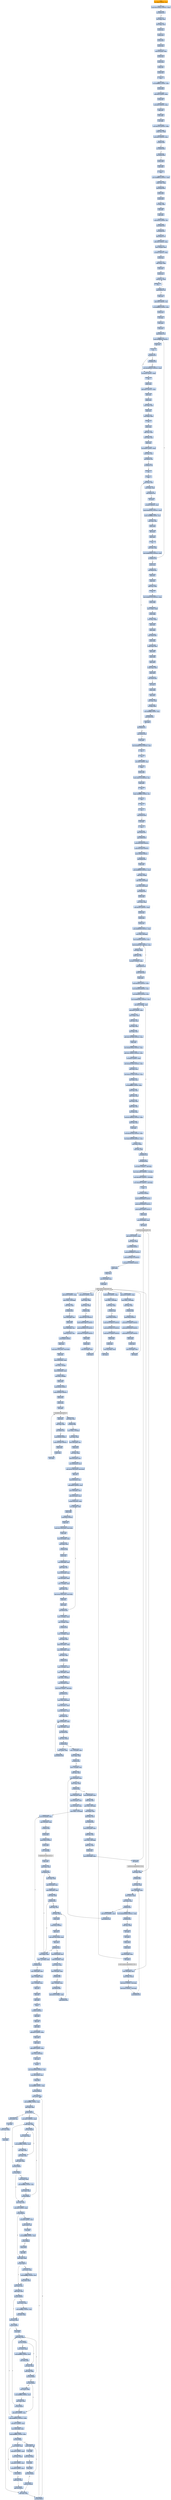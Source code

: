 digraph G {
node[shape=rectangle,style=filled,fillcolor=lightsteelblue,color=lightsteelblue]
bgcolor="transparent"
a0x00521665orw_0x0UINT8_ax[label="start\norw $0x0<UINT8>, %ax",fillcolor="orange",color="lightgrey"];
a0x00521669cmpl_0x51ecfa03UINT32_ebp[label="0x00521669\ncmpl $0x51ecfa03<UINT32>, %ebp"];
a0x0052166fjae_0x00521675[label="0x0052166f\njae 0x00521675"];
a0x00521671xorl_ebp_esp[label="0x00521671\nxorl %ebp, %esp"];
a0x00521673xorl_ebp_esp[label="0x00521673\nxorl %ebp, %esp"];
a0x00521675pushl_eax[label="0x00521675\npushl %eax"];
a0x00521676pushl_ecx[label="0x00521676\npushl %ecx"];
a0x00521677pushl_edx[label="0x00521677\npushl %edx"];
a0x00521678pushl_ebx[label="0x00521678\npushl %ebx"];
a0x00521679leal_0x10esp__eax[label="0x00521679\nleal 0x10(%esp), %eax"];
a0x0052167dpushl_eax[label="0x0052167d\npushl %eax"];
a0x0052167epushl_ebp[label="0x0052167e\npushl %ebp"];
a0x0052167fpushl_esi[label="0x0052167f\npushl %esi"];
a0x00521680pushl_edi[label="0x00521680\npushl %edi"];
a0x00521681cmc_[label="0x00521681\ncmc "];
a0x00521682shrl_0xffffffa0UINT8_ebx[label="0x00521682\nshrl $0xffffffa0<UINT8>, %ebx"];
a0x00521685pushl_ebp[label="0x00521685\npushl %ebp"];
a0x00521686addl_0x4UINT8_esp[label="0x00521686\naddl $0x4<UINT8>, %esp"];
a0x00521689pushl_esi[label="0x00521689\npushl %esi"];
a0x0052168asubl_0x0UINT32_esp[label="0x0052168a\nsubl $0x0<UINT32>, %esp"];
a0x00521690popl_esi[label="0x00521690\npopl %esi"];
a0x00521691decl_ebp[label="0x00521691\ndecl %ebp"];
a0x00521692incl_ebp[label="0x00521692\nincl %ebp"];
a0x00521693movl_0x128UINT32_ebp[label="0x00521693\nmovl $0x128<UINT32>, %ebp"];
a0x00521698xchgl_esi_ebp[label="0x00521698\nxchgl %esi, %ebp"];
a0x0052169aaddl_0x0UINT32_eax[label="0x0052169a\naddl $0x0<UINT32>, %eax"];
a0x0052169fjp_0x005216a6[label="0x0052169f\njp 0x005216a6"];
a0x005216a1jns_0x005216a6[label="0x005216a1\njns 0x005216a6"];
a0x005216a6jnp_0x005216b0[label="0x005216a6\njnp 0x005216b0"];
a0x005216b0pushl_edx[label="0x005216b0\npushl %edx"];
a0x005216b1popl_edx[label="0x005216b1\npopl %edx"];
a0x005216b2nop_[label="0x005216b2\nnop "];
a0x005216b3movl_0xfffff9cfUINT32_ebx[label="0x005216b3\nmovl $0xfffff9cf<UINT32>, %ebx"];
a0x005216b8xchgl_edx_ebx[label="0x005216b8\nxchgl %edx, %ebx"];
a0x005216bajmp_0x005216ec[label="0x005216ba\njmp 0x005216ec"];
a0x005216ecpushl_edx[label="0x005216ec\npushl %edx"];
a0x005216edpushl_edx[label="0x005216ed\npushl %edx"];
a0x005216eeorl_ebp_ebp[label="0x005216ee\norl %ebp, %ebp"];
a0x005216f0popl_edx[label="0x005216f0\npopl %edx"];
a0x005216f1popl_edx[label="0x005216f1\npopl %edx"];
a0x005216f2testb_0x18UINT8_dl[label="0x005216f2\ntestb $0x18<UINT8>, %dl"];
a0x005216f5jmp_0x005216fc[label="0x005216f5\njmp 0x005216fc"];
a0x005216fccall_0x005216f7[label="0x005216fc\ncall 0x005216f7"];
a0x005216f7jmp_0x00521732[label="0x005216f7\njmp 0x00521732"];
a0x00521732addl_0x4UINT8_esp[label="0x00521732\naddl $0x4<UINT8>, %esp"];
a0x00521735movl__4esp__eax[label="0x00521735\nmovl -4(%esp), %eax"];
a0x00521739orl_0x0UINT32_eax[label="0x00521739\norl $0x0<UINT32>, %eax"];
a0x0052173fpushl_eax[label="0x0052173f\npushl %eax"];
a0x00521740addl_esp__edx[label="0x00521740\naddl (%esp), %edx"];
a0x00521743popl_eax[label="0x00521743\npopl %eax"];
a0x00521744pushl_ecx[label="0x00521744\npushl %ecx"];
a0x00521745movzbl_cl_ecx[label="0x00521745\nmovzbl %cl, %ecx"];
a0x00521748cld_[label="0x00521748\ncld "];
a0x00521749loop_0x00521745[label="0x00521749\nloop 0x00521745"];
a0x0052174bpopl_ecx[label="0x0052174b\npopl %ecx"];
a0x0052174csubb_0x0UINT8_ch[label="0x0052174c\nsubb $0x0<UINT8>, %ch"];
a0x0052174frorl_0xffffffa0UINT8_ebx[label="0x0052174f\nrorl $0xffffffa0<UINT8>, %ebx"];
a0x00521752pushl_ecx[label="0x00521752\npushl %ecx"];
a0x00521753incl_eax[label="0x00521753\nincl %eax"];
a0x00521754decl_eax[label="0x00521754\ndecl %eax"];
a0x00521755popl_ecx[label="0x00521755\npopl %ecx"];
a0x00521756jmp_0x00521781[label="0x00521756\njmp 0x00521781"];
a0x00521781pushl_0xfffff92dUINT32[label="0x00521781\npushl $0xfffff92d<UINT32>"];
a0x00521786popl_ecx[label="0x00521786\npopl %ecx"];
a0x00521787clc_[label="0x00521787\nclc "];
a0x00521788je_0x00521791[label="0x00521788\nje 0x00521791"];
a0x0052178ajle_0x00521791[label="0x0052178a\njle 0x00521791"];
a0x0052178ctestl_0x5fd63aa7UINT32_eax[label="0x0052178c\ntestl $0x5fd63aa7<UINT32>, %eax"];
a0x00521791roll_0x40UINT8_ebp[label="0x00521791\nroll $0x40<UINT8>, %ebp"];
a0x00521794cld_[label="0x00521794\ncld "];
a0x00521795pushl_eax[label="0x00521795\npushl %eax"];
a0x00521796addl_0x0UINT32_eax[label="0x00521796\naddl $0x0<UINT32>, %eax"];
a0x0052179bpopl_eax[label="0x0052179b\npopl %eax"];
a0x0052179cpushl_esi[label="0x0052179c\npushl %esi"];
a0x0052179dmovl_edx_edx[label="0x0052179d\nmovl %edx, %edx"];
a0x0052179fpopl_esi[label="0x0052179f\npopl %esi"];
a0x005217a0leal_edx__edx[label="0x005217a0\nleal (%edx), %edx"];
a0x005217a2cld_[label="0x005217a2\ncld "];
a0x005217a3pushl_eax[label="0x005217a3\npushl %eax"];
a0x005217a4addl_ecx_eax[label="0x005217a4\naddl %ecx, %eax"];
a0x005217a6movl_eax_ecx[label="0x005217a6\nmovl %eax, %ecx"];
a0x005217a8popl_eax[label="0x005217a8\npopl %eax"];
a0x005217a9shll_0x60UINT8_esp[label="0x005217a9\nshll $0x60<UINT8>, %esp"];
a0x005217acmovl_ecx_ecx[label="0x005217ac\nmovl %ecx, %ecx"];
a0x005217aejbe_0x005217b6[label="0x005217ae\njbe 0x005217b6"];
a0x005217b6jb_0x005217c0[label="0x005217b6\njb 0x005217c0"];
a0x005217c0cld_[label="0x005217c0\ncld "];
a0x005217c1nop_[label="0x005217c1\nnop "];
a0x005217c2leal_ecx__edi[label="0x005217c2\nleal (%ecx), %edi"];
a0x005217c4movl_edi__edi[label="0x005217c4\nmovl (%edi), %edi"];
a0x005217c6loop_0x005217da[label="0x005217c6\nloop 0x005217da"];
a0x005217daincl_ecx[label="0x005217da\nincl %ecx"];
a0x005217dborl_0x0UINT32_esi[label="0x005217db\norl $0x0<UINT32>, %esi"];
a0x005217e1cmpl_0xdab2ef2UINT32_eax[label="0x005217e1\ncmpl $0xdab2ef2<UINT32>, %eax"];
a0x005217e6andw_0xffffffffUINT8_ax[label="0x005217e6\nandw $0xffffffff<UINT8>, %ax"];
a0x005217eacmpl_eax_edi[label="0x005217ea\ncmpl %eax, %edi"];
a0x005217ecpushl_eax[label="0x005217ec\npushl %eax"];
a0x005217eddecl_eax[label="0x005217ed\ndecl %eax"];
a0x005217eepopl_eax[label="0x005217ee\npopl %eax"];
a0x005217efstc_[label="0x005217ef\nstc "];
a0x005217f0andl_edi_edi[label="0x005217f0\nandl %edi, %edi"];
a0x005217f2testl_0xff000000UINT32_edi[label="0x005217f2\ntestl $0xff000000<UINT32>, %edi"];
a0x005217f8je_0x00521781[label="0x005217f8\nje 0x00521781"];
a0x005217fepushl_esi[label="0x005217fe\npushl %esi"];
a0x005217ffcall_0x0052181c[label="0x005217ff\ncall 0x0052181c"];
a0x0052181cpopl_esi[label="0x0052181c\npopl %esi"];
a0x0052181dpopl_esi[label="0x0052181d\npopl %esi"];
a0x0052181eaddl_esi_edi[label="0x0052181e\naddl %esi, %edi"];
a0x00521820clc_[label="0x00521820\nclc "];
a0x00521821testl_0xf6bc7e7fUINT32_eax[label="0x00521821\ntestl $0xf6bc7e7f<UINT32>, %eax"];
a0x00521826pushl_ebp[label="0x00521826\npushl %ebp"];
a0x00521827movl_edx__ebp[label="0x00521827\nmovl (%edx), %ebp"];
a0x00521829pushl_ebp[label="0x00521829\npushl %ebp"];
a0x0052182axorl_edi_esp_[label="0x0052182a\nxorl %edi, (%esp)"];
a0x0052182dpopl_edi[label="0x0052182d\npopl %edi"];
a0x0052182epopl_ebp[label="0x0052182e\npopl %ebp"];
a0x0052182fjmp_0x00521867[label="0x0052182f\njmp 0x00521867"];
a0x00521867pushl_ebx[label="0x00521867\npushl %ebx"];
a0x00521868xchgl_edx_esp[label="0x00521868\nxchgl %edx, %esp"];
a0x0052186apopl_ebx[label="0x0052186a\npopl %ebx"];
a0x0052186bpushl_edi[label="0x0052186b\npushl %edi"];
a0x0052186cpopl_ebx[label="0x0052186c\npopl %ebx"];
a0x0052186dxchgl_esp_edx[label="0x0052186d\nxchgl %esp, %edx"];
a0x0052186fpopl_ebx[label="0x0052186f\npopl %ebx"];
a0x00521870loop_0x005218af[label="0x00521870\nloop 0x005218af"];
a0x005218afincl_ecx[label="0x005218af\nincl %ecx"];
a0x005218b0pushl_edi[label="0x005218b0\npushl %edi"];
a0x005218b1popl_edi[label="0x005218b1\npopl %edi"];
a0x005218b2movl_esi_esi[label="0x005218b2\nmovl %esi, %esi"];
a0x005218b4orl_edx_edx[label="0x005218b4\norl %edx, %edx"];
a0x005218b6subl_0xffffffffUINT8_ecx[label="0x005218b6\nsubl $0xffffffff<UINT8>, %ecx"];
a0x005218b9jmp_0x00521931[label="0x005218b9\njmp 0x00521931"];
a0x00521931decl_esi[label="0x00521931\ndecl %esi"];
a0x00521932jne_0x005217c2[label="0x00521932\njne 0x005217c2"];
a0x00521938loop_0x00521958[label="0x00521938\nloop 0x00521958"];
a0x00521958incl_ecx[label="0x00521958\nincl %ecx"];
a0x00521959testl_0x489879c4UINT32_edi[label="0x00521959\ntestl $0x489879c4<UINT32>, %edi"];
a0x0052195fclc_[label="0x0052195f\nclc "];
a0x00521960nop_[label="0x00521960\nnop "];
a0x00521961orw_0x0UINT8_bp[label="0x00521961\norw $0x0<UINT8>, %bp"];
a0x00521965fnop_[label="0x00521965\nfnop "];
a0x00521967pushl_edx[label="0x00521967\npushl %edx"];
a0x00521968testw_0x4713UINT16_ax[label="0x00521968\ntestw $0x4713<UINT16>, %ax"];
a0x0052196cpopl_edx[label="0x0052196c\npopl %edx"];
a0x0052196dcmc_[label="0x0052196d\ncmc "];
a0x0052196ecmpw_0xffffffdcUINT8_bx[label="0x0052196e\ncmpw $0xffffffdc<UINT8>, %bx"];
a0x00521972nop_[label="0x00521972\nnop "];
a0x00521973stc_[label="0x00521973\nstc "];
a0x00521974stc_[label="0x00521974\nstc "];
a0x00521975loop_0x005219da[label="0x00521975\nloop 0x005219da"];
a0x005219daincl_ecx[label="0x005219da\nincl %ecx"];
a0x005219dbcmc_[label="0x005219db\ncmc "];
a0x005219dcjmp_0x00521a0c[label="0x005219dc\njmp 0x00521a0c"];
a0x00521a0cjmp_0x005210d0[label="0x00521a0c\njmp 0x005210d0"];
a0x005210d0pushl_0x1c038UINT32[label="0x005210d0\npushl $0x1c038<UINT32>"];
a0x005210d5pushl_0x1c034UINT32[label="0x005210d5\npushl $0x1c034<UINT32>"];
a0x005210dapushl_0xaaaUINT32[label="0x005210da\npushl $0xaaa<UINT32>"];
a0x005210dfcall_0x005210e4[label="0x005210df\ncall 0x005210e4"];
a0x005210e4popl_eax[label="0x005210e4\npopl %eax"];
a0x005210e5andl_0xfffff000UINT32_eax[label="0x005210e5\nandl $0xfffff000<UINT32>, %eax"];
a0x005210eaaddl_eax_esp_[label="0x005210ea\naddl %eax, (%esp)"];
a0x005210edaddl_eax_0x4esp_[label="0x005210ed\naddl %eax, 0x4(%esp)"];
a0x005210f1addl_eax_0x8esp_[label="0x005210f1\naddl %eax, 0x8(%esp)"];
a0x005210f5call_0x0052110b[label="0x005210f5\ncall 0x0052110b"];
a0x0052110bpushl_ebp[label="0x0052110b\npushl %ebp"];
a0x0052110cmovl_esp_ebp[label="0x0052110c\nmovl %esp, %ebp"];
a0x0052110esubl_0x200UINT32_esp[label="0x0052110e\nsubl $0x200<UINT32>, %esp"];
a0x00521114pushl_ebx[label="0x00521114\npushl %ebx"];
a0x00521115pushl_edi[label="0x00521115\npushl %edi"];
a0x00521116pushl_esi[label="0x00521116\npushl %esi"];
a0x00521117andl_0xffff0000UINT32_eax[label="0x00521117\nandl $0xffff0000<UINT32>, %eax"];
a0x0052111cmovl_eax__80ebp_[label="0x0052111c\nmovl %eax, -80(%ebp)"];
a0x0052111fmovl_0x8000UINT32_ecx[label="0x0052111f\nmovl $0x8000<UINT32>, %ecx"];
a0x00521124addl_0xaf631837UINT32_eax[label="0x00521124\naddl $0xaf631837<UINT32>, %eax"];
a0x00521129xorl_eax_ebx[label="0x00521129\nxorl %eax, %ebx"];
a0x0052112baddw_ax_bx[label="0x0052112b\naddw %ax, %bx"];
a0x0052112eroll_0x7UINT8_ebx[label="0x0052112e\nroll $0x7<UINT8>, %ebx"];
a0x00521131loop_0x00521124[label="0x00521131\nloop 0x00521124"];
a0x00521133pushl_0x8ebp_[label="0x00521133\npushl 0x8(%ebp)"];
a0x00521136popl_edx[label="0x00521136\npopl %edx"];
a0x00521137addl_0xe400UINT32_edx[label="0x00521137\naddl $0xe400<UINT32>, %edx"];
a0x0052113dmovl_0xe400UINT32_ecx[label="0x0052113d\nmovl $0xe400<UINT32>, %ecx"];
a0x00521142movl_0xe400UINT32_edi[label="0x00521142\nmovl $0xe400<UINT32>, %edi"];
a0x00521147movl_0x8fbe0d61UINT32_ebx[label="0x00521147\nmovl $0x8fbe0d61<UINT32>, %ebx"];
a0x0052114csubl_0x4UINT8_edi[label="0x0052114c\nsubl $0x4<UINT8>, %edi"];
a0x0052114fsubl_0x4UINT8_edx[label="0x0052114f\nsubl $0x4<UINT8>, %edx"];
a0x00521152movl_edx__eax[label="0x00521152\nmovl (%edx), %eax"];
a0x00521154addl_edi_eax[label="0x00521154\naddl %edi, %eax"];
a0x00521156xorl_ebx_eax[label="0x00521156\nxorl %ebx, %eax"];
a0x00521158xorl_ebx_eax[label="0x00521158\nxorl %ebx, %eax"];
a0x0052115aaddl_0x57ed73bdUINT32_eax[label="0x0052115a\naddl $0x57ed73bd<UINT32>, %eax"];
a0x00521160negl_eax[label="0x00521160\nnegl %eax"];
a0x00521162xorl_0xebd76b4aUINT32_eax[label="0x00521162\nxorl $0xebd76b4a<UINT32>, %eax"];
a0x00521168addl_0x179e8e0cUINT32_ebx[label="0x00521168\naddl $0x179e8e0c<UINT32>, %ebx"];
a0x0052116eroll_0x52UINT8_eax[label="0x0052116e\nroll $0x52<UINT8>, %eax"];
a0x00521171subl_0x4e421300UINT32_ebx[label="0x00521171\nsubl $0x4e421300<UINT32>, %ebx"];
a0x00521177subl_ebx_eax[label="0x00521177\nsubl %ebx, %eax"];
a0x00521179subl_0x421a7209UINT32_eax[label="0x00521179\nsubl $0x421a7209<UINT32>, %eax"];
a0x0052117fxorl_ebx_eax[label="0x0052117f\nxorl %ebx, %eax"];
a0x00521181rorl_0xffffffdcUINT8_eax[label="0x00521181\nrorl $0xffffffdc<UINT8>, %eax"];
a0x00521184subl_edi_eax[label="0x00521184\nsubl %edi, %eax"];
a0x00521186addl_ebx_eax[label="0x00521186\naddl %ebx, %eax"];
a0x00521188xorl_ebx_eax[label="0x00521188\nxorl %ebx, %eax"];
a0x0052118aaddl_edi_eax[label="0x0052118a\naddl %edi, %eax"];
a0x0052118cxorl_edi_eax[label="0x0052118c\nxorl %edi, %eax"];
a0x0052118esubl_0x7a9f8eabUINT32_ebx[label="0x0052118e\nsubl $0x7a9f8eab<UINT32>, %ebx"];
a0x00521194subl_edi_eax[label="0x00521194\nsubl %edi, %eax"];
a0x00521196notl_eax[label="0x00521196\nnotl %eax"];
a0x00521198subl_0x53407f0fUINT32_ebx[label="0x00521198\nsubl $0x53407f0f<UINT32>, %ebx"];
a0x0052119exorl_0xd7b83c99UINT32_eax[label="0x0052119e\nxorl $0xd7b83c99<UINT32>, %eax"];
a0x005211a4movl_eax_edx_[label="0x005211a4\nmovl %eax, (%edx)"];
a0x005211a6testl_edi_edi[label="0x005211a6\ntestl %edi, %edi"];
a0x005211a8jne_0x0052114c[label="0x005211a8\njne 0x0052114c"];
a0x005211aecall_0x00521503[label="0x005211ae\ncall 0x00521503"];
a0x00521503movl_0x0UINT32__68ebp_[label="0x00521503\nmovl $0x0<UINT32>, -68(%ebp)"];
a0x0052150amovl_0x1e000UINT32__72ebp_[label="0x0052150a\nmovl $0x1e000<UINT32>, -72(%ebp)"];
a0x00521511movl_0x1665UINT32__76ebp_[label="0x00521511\nmovl $0x1665<UINT32>, -76(%ebp)"];
a0x00521518movl_0xe400UINT32__84ebp_[label="0x00521518\nmovl $0xe400<UINT32>, -84(%ebp)"];
a0x0052151fret[label="0x0052151f\nret"];
a0x005211b3pushl_0x0UINT8[label="0x005211b3\npushl $0x0<UINT8>"];
a0x005211b5pushl_0x6c6c642eUINT32[label="0x005211b5\npushl $0x6c6c642e<UINT32>"];
a0x005211bapushl_0x32336c65UINT32[label="0x005211ba\npushl $0x32336c65<UINT32>"];
a0x005211bfpushl_0x6e72656bUINT32[label="0x005211bf\npushl $0x6e72656b<UINT32>"];
a0x005211c4pushl_esp[label="0x005211c4\npushl %esp"];
a0x005211c5movl_0x10ebp__eax[label="0x005211c5\nmovl 0x10(%ebp), %eax"];
a0x005211c8call_eax_[label="0x005211c8\ncall (%eax)"];
LoadLibraryA_kernel32_dll[label="LoadLibraryA@kernel32.dll",fillcolor="lightgrey",color="lightgrey"];
a0x005211caaddl_0x10UINT8_esp[label="0x005211ca\naddl $0x10<UINT8>, %esp"];
a0x005211cdmovl_eax_edi[label="0x005211cd\nmovl %eax, %edi"];
a0x005211cfpushl_0x0UINT8[label="0x005211cf\npushl $0x0<UINT8>"];
a0x005211d1pushl_0x636f6c6cUINT32[label="0x005211d1\npushl $0x636f6c6c<UINT32>"];
a0x005211d6pushl_0x416c6175UINT32[label="0x005211d6\npushl $0x416c6175<UINT32>"];
a0x005211dbpushl_0x74726956UINT32[label="0x005211db\npushl $0x74726956<UINT32>"];
a0x005211e0pushl_esp[label="0x005211e0\npushl %esp"];
a0x005211e1pushl_eax[label="0x005211e1\npushl %eax"];
a0x005211e2movl_0xcebp__eax[label="0x005211e2\nmovl 0xc(%ebp), %eax"];
a0x005211e5call_eax_[label="0x005211e5\ncall (%eax)"];
GetProcAddress_kernel32_dll[label="GetProcAddress@kernel32.dll",fillcolor="lightgrey",color="lightgrey"];
a0x005211e7addl_0x10UINT8_esp[label="0x005211e7\naddl $0x10<UINT8>, %esp"];
a0x005211eamovl_eax_ebx[label="0x005211ea\nmovl %eax, %ebx"];
a0x005211ectestl_eax_eax[label="0x005211ec\ntestl %eax, %eax"];
a0x005211eeje_0x005214f9[label="0x005211ee\nje 0x005214f9"];
a0x005211f4pushl_0x7463UINT32[label="0x005211f4\npushl $0x7463<UINT32>"];
a0x005211f9pushl_0x65746f72UINT32[label="0x005211f9\npushl $0x65746f72<UINT32>"];
a0x005211fepushl_0x506c6175UINT32[label="0x005211fe\npushl $0x506c6175<UINT32>"];
a0x00521203pushl_0x74726956UINT32[label="0x00521203\npushl $0x74726956<UINT32>"];
a0x00521208pushl_esp[label="0x00521208\npushl %esp"];
a0x00521209pushl_edi[label="0x00521209\npushl %edi"];
a0x0052120amovl_0xcebp__eax[label="0x0052120a\nmovl 0xc(%ebp), %eax"];
a0x0052120dcall_eax_[label="0x0052120d\ncall (%eax)"];
a0x0052120faddl_0x10UINT8_esp[label="0x0052120f\naddl $0x10<UINT8>, %esp"];
a0x00521212movl_eax__116ebp_[label="0x00521212\nmovl %eax, -116(%ebp)"];
a0x00521215testl_eax_eax[label="0x00521215\ntestl %eax, %eax"];
a0x00521217je_0x005214f9[label="0x00521217\nje 0x005214f9"];
a0x0052121dpushl_0x0UINT8[label="0x0052121d\npushl $0x0<UINT8>"];
a0x0052121fpushl_0x79726575UINT32[label="0x0052121f\npushl $0x79726575<UINT32>"];
a0x00521224pushl_0x516c6175UINT32[label="0x00521224\npushl $0x516c6175<UINT32>"];
a0x00521229pushl_0x74726956UINT32[label="0x00521229\npushl $0x74726956<UINT32>"];
a0x0052122epushl_esp[label="0x0052122e\npushl %esp"];
a0x0052122fpushl_edi[label="0x0052122f\npushl %edi"];
a0x00521230movl_0xcebp__eax[label="0x00521230\nmovl 0xc(%ebp), %eax"];
a0x00521233call_eax_[label="0x00521233\ncall (%eax)"];
a0x00521235addl_0x10UINT8_esp[label="0x00521235\naddl $0x10<UINT8>, %esp"];
a0x00521238movl_eax__120ebp_[label="0x00521238\nmovl %eax, -120(%ebp)"];
a0x0052123btestl_eax_eax[label="0x0052123b\ntestl %eax, %eax"];
a0x0052123dje_0x005214f9[label="0x0052123d\nje 0x005214f9"];
a0x00521243pushl_0x0UINT8[label="0x00521243\npushl $0x0<UINT8>"];
a0x00521245pushl_0x72745064UINT32[label="0x00521245\npushl $0x72745064<UINT32>"];
a0x0052124apushl_0x61655264UINT32[label="0x0052124a\npushl $0x61655264<UINT32>"];
a0x0052124fpushl_0x61427349UINT32[label="0x0052124f\npushl $0x61427349<UINT32>"];
a0x00521254pushl_esp[label="0x00521254\npushl %esp"];
a0x00521255pushl_edi[label="0x00521255\npushl %edi"];
a0x00521256movl_0xcebp__eax[label="0x00521256\nmovl 0xc(%ebp), %eax"];
a0x00521259call_eax_[label="0x00521259\ncall (%eax)"];
a0x0052125baddl_0x10UINT8_esp[label="0x0052125b\naddl $0x10<UINT8>, %esp"];
a0x0052125emovl_eax__124ebp_[label="0x0052125e\nmovl %eax, -124(%ebp)"];
a0x00521261testl_eax_eax[label="0x00521261\ntestl %eax, %eax"];
a0x00521263je_0x005214f9[label="0x00521263\nje 0x005214f9"];
a0x00521269leal__504ebp__edi[label="0x00521269\nleal -504(%ebp), %edi"];
a0x0052126fpushl_edi[label="0x0052126f\npushl %edi"];
a0x00521270movl_0x8ebp__esi[label="0x00521270\nmovl 0x8(%ebp), %esi"];
a0x00521273addl_0x3cesi__esi[label="0x00521273\naddl 0x3c(%esi), %esi"];
a0x00521276pushl_0x3eUINT8[label="0x00521276\npushl $0x3e<UINT8>"];
a0x00521278popl_ecx[label="0x00521278\npopl %ecx"];
a0x00521279repz_movsl_ds_esi__es_edi_[label="0x00521279\nrepz movsl %ds:(%esi), %es:(%edi)"];
a0x0052127bpopl_edi[label="0x0052127b\npopl %edi"];
a0x0052127cmovl_0x34edi__eax[label="0x0052127c\nmovl 0x34(%edi), %eax"];
a0x0052127fmovl_eax__4ebp_[label="0x0052127f\nmovl %eax, -4(%ebp)"];
a0x00521282movl_0x50edi__ecx[label="0x00521282\nmovl 0x50(%edi), %ecx"];
a0x00521285movl_ecx__8ebp_[label="0x00521285\nmovl %ecx, -8(%ebp)"];
a0x00521288pushl_ecx[label="0x00521288\npushl %ecx"];
a0x00521289pushl_0x40UINT8[label="0x00521289\npushl $0x40<UINT8>"];
a0x0052128bpushl_0x3000UINT32[label="0x0052128b\npushl $0x3000<UINT32>"];
a0x00521290pushl_ecx[label="0x00521290\npushl %ecx"];
a0x00521291pushl_eax[label="0x00521291\npushl %eax"];
a0x00521292call_ebx[label="0x00521292\ncall %ebx"];
VirtualAlloc_kernel32_dll[label="VirtualAlloc@kernel32.dll",fillcolor="lightgrey",color="lightgrey"];
a0x00521294popl_ecx[label="0x00521294\npopl %ecx"];
a0x00521295testl_eax_eax[label="0x00521295\ntestl %eax, %eax"];
a0x00521297jne_0x005212ac[label="0x00521297\njne 0x005212ac"];
a0x00521299pushl_0x40UINT8[label="0x00521299\npushl $0x40<UINT8>"];
a0x0052129bpushl_0x1000UINT32[label="0x0052129b\npushl $0x1000<UINT32>"];
a0x005212a0pushl_ecx[label="0x005212a0\npushl %ecx"];
a0x005212a1pushl_eax[label="0x005212a1\npushl %eax"];
a0x005212a2call_ebx[label="0x005212a2\ncall %ebx"];
a0x005212a4testl_eax_eax[label="0x005212a4\ntestl %eax, %eax"];
a0x005212a6je_0x005214f9[label="0x005212a6\nje 0x005214f9"];
a0x005212acmovl_eax__12ebp_[label="0x005212ac\nmovl %eax, -12(%ebp)"];
a0x005212afmovl_eax_edi[label="0x005212af\nmovl %eax, %edi"];
a0x005212b1movl_0x8ebp__esi[label="0x005212b1\nmovl 0x8(%ebp), %esi"];
a0x005212b4pushl_esi[label="0x005212b4\npushl %esi"];
a0x005212b5movl_esi_ecx[label="0x005212b5\nmovl %esi, %ecx"];
a0x005212b7addl_0x3cesi__ecx[label="0x005212b7\naddl 0x3c(%esi), %ecx"];
a0x005212bamovl_0x54ecx__ecx[label="0x005212ba\nmovl 0x54(%ecx), %ecx"];
a0x005212bdrepz_movsb_ds_esi__es_edi_[label="0x005212bd\nrepz movsb %ds:(%esi), %es:(%edi)"];
a0x005212bfpopl_esi[label="0x005212bf\npopl %esi"];
a0x005212c0addl_0x3cesi__esi[label="0x005212c0\naddl 0x3c(%esi), %esi"];
a0x005212c3addl_0xf8UINT32_esi[label="0x005212c3\naddl $0xf8<UINT32>, %esi"];
a0x005212c9movl_0x8ebp__eax[label="0x005212c9\nmovl 0x8(%ebp), %eax"];
a0x005212ccaddl_0x3ceax__eax[label="0x005212cc\naddl 0x3c(%eax), %eax"];
a0x005212cfmovzbl_0x6eax__eax[label="0x005212cf\nmovzbl 0x6(%eax), %eax"];
a0x005212d3leal__56ebp__edi[label="0x005212d3\nleal -56(%ebp), %edi"];
a0x005212d6pushl_edi[label="0x005212d6\npushl %edi"];
a0x005212d7pushl_0xaUINT8[label="0x005212d7\npushl $0xa<UINT8>"];
a0x005212d9popl_ecx[label="0x005212d9\npopl %ecx"];
a0x005212darepz_movsl_ds_esi__es_edi_[label="0x005212da\nrepz movsl %ds:(%esi), %es:(%edi)"];
a0x005212dcpopl_edi[label="0x005212dc\npopl %edi"];
a0x005212ddmovl_0x14edi__edx[label="0x005212dd\nmovl 0x14(%edi), %edx"];
a0x005212e0testl_edx_edx[label="0x005212e0\ntestl %edx, %edx"];
a0x005212e2je_0x005212f8[label="0x005212e2\nje 0x005212f8"];
a0x005212e4pushl_esi[label="0x005212e4\npushl %esi"];
a0x005212e5movl_0x8ebp__esi[label="0x005212e5\nmovl 0x8(%ebp), %esi"];
a0x005212e8addl_edx_esi[label="0x005212e8\naddl %edx, %esi"];
a0x005212eamovl_0x10edi__ecx[label="0x005212ea\nmovl 0x10(%edi), %ecx"];
a0x005212edmovl_0xcedi__edx[label="0x005212ed\nmovl 0xc(%edi), %edx"];
a0x005212f0movl__12ebp__edi[label="0x005212f0\nmovl -12(%ebp), %edi"];
a0x005212f3addl_edx_edi[label="0x005212f3\naddl %edx, %edi"];
a0x005212f5repz_movsb_ds_esi__es_edi_[label="0x005212f5\nrepz movsb %ds:(%esi), %es:(%edi)"];
a0x005212f7popl_esi[label="0x005212f7\npopl %esi"];
a0x005212f8decl_eax[label="0x005212f8\ndecl %eax"];
a0x005212f9jne_0x005212d3[label="0x005212f9\njne 0x005212d3"];
a0x005212fbmovl__12ebp__edx[label="0x005212fb\nmovl -12(%ebp), %edx"];
a0x005212fesubl__4ebp__edx[label="0x005212fe\nsubl -4(%ebp), %edx"];
a0x00521301je_0x0052135f[label="0x00521301\nje 0x0052135f"];
a0x00521303movl__12ebp__eax[label="0x00521303\nmovl -12(%ebp), %eax"];
a0x00521306movl_eax_ebx[label="0x00521306\nmovl %eax, %ebx"];
a0x00521308addl_0x3cebx__ebx[label="0x00521308\naddl 0x3c(%ebx), %ebx"];
a0x0052130bmovl_0xa0ebx__ebx[label="0x0052130b\nmovl 0xa0(%ebx), %ebx"];
a0x00521311testl_ebx_ebx[label="0x00521311\ntestl %ebx, %ebx"];
a0x00521313je_0x0052135f[label="0x00521313\nje 0x0052135f"];
a0x0052135fmovl__12ebp__ecx[label="0x0052135f\nmovl -12(%ebp), %ecx"];
a0x00521362movl__80ebp__edx[label="0x00521362\nmovl -80(%ebp), %edx"];
a0x00521365addl_edx__76ebp_[label="0x00521365\naddl %edx, -76(%ebp)"];
a0x00521368movl_fs_0x30_eax[label="0x00521368\nmovl %fs:0x30, %eax"];
a0x0052136fcmpl_0x0UINT8__68ebp_[label="0x0052136f\ncmpl $0x0<UINT8>, -68(%ebp)"];
a0x00521373jne_0x00521378[label="0x00521373\njne 0x00521378"];
a0x00521375movl_ecx_0x8eax_[label="0x00521375\nmovl %ecx, 0x8(%eax)"];
a0x00521378movl_0xceax__eax[label="0x00521378\nmovl 0xc(%eax), %eax"];
a0x0052137bmovl_0xceax__eax[label="0x0052137b\nmovl 0xc(%eax), %eax"];
a0x0052137emovl_eax_esi[label="0x0052137e\nmovl %eax, %esi"];
a0x00521380movl_0x18eax__edx[label="0x00521380\nmovl 0x18(%eax), %edx"];
a0x00521383cmpl__80ebp__edx[label="0x00521383\ncmpl -80(%ebp), %edx"];
a0x00521386jne_0x005213af[label="0x00521386\njne 0x005213af"];
a0x005213afcmpl_esi_eax_[label="0x005213af\ncmpl %esi, (%eax)"];
a0x005213b1je_0x005213b7[label="0x005213b1\nje 0x005213b7"];
a0x005213b3movl_eax__eax[label="0x005213b3\nmovl (%eax), %eax"];
a0x005213b5jmp_0x00521380[label="0x005213b5\njmp 0x00521380"];
a0x005213b7movl__376ebp__ebx[label="0x005213b7\nmovl -376(%ebp), %ebx"];
a0x005213bdtestl_ebx_ebx[label="0x005213bd\ntestl %ebx, %ebx"];
a0x005213bfje_0x0052142d[label="0x005213bf\nje 0x0052142d"];
a0x005213c1movl__12ebp__esi[label="0x005213c1\nmovl -12(%ebp), %esi"];
a0x005213c4addl_esi_ebx[label="0x005213c4\naddl %esi, %ebx"];
a0x005213c6movl_0xcebx__eax[label="0x005213c6\nmovl 0xc(%ebx), %eax"];
a0x005213c9testl_eax_eax[label="0x005213c9\ntestl %eax, %eax"];
a0x005213cbje_0x0052142d[label="0x005213cb\nje 0x0052142d"];
a0x005213cdmovl_0x10ebx__ecx[label="0x005213cd\nmovl 0x10(%ebx), %ecx"];
a0x005213d0addl_esi_ecx[label="0x005213d0\naddl %esi, %ecx"];
a0x005213d2movl_ecx__60ebp_[label="0x005213d2\nmovl %ecx, -60(%ebp)"];
a0x005213d5movl_ebx__ecx[label="0x005213d5\nmovl (%ebx), %ecx"];
a0x005213d7testl_ecx_ecx[label="0x005213d7\ntestl %ecx, %ecx"];
a0x005213d9jne_0x005213de[label="0x005213d9\njne 0x005213de"];
a0x005213dbmovl_0x10ebx__ecx[label="0x005213db\nmovl 0x10(%ebx), %ecx"];
a0x005213deaddl_esi_ecx[label="0x005213de\naddl %esi, %ecx"];
a0x005213e0movl_ecx__64ebp_[label="0x005213e0\nmovl %ecx, -64(%ebp)"];
a0x005213e3addl_esi_eax[label="0x005213e3\naddl %esi, %eax"];
a0x005213e5pushl_eax[label="0x005213e5\npushl %eax"];
a0x005213e6movl_0x10ebp__eax[label="0x005213e6\nmovl 0x10(%ebp), %eax"];
a0x005213e9call_eax_[label="0x005213e9\ncall (%eax)"];
a0x005213ebtestl_eax_eax[label="0x005213eb\ntestl %eax, %eax"];
a0x005213edje_0x005214f9[label="0x005213ed\nje 0x005214f9"];
a0x005213f3movl_eax_edi[label="0x005213f3\nmovl %eax, %edi"];
a0x005213f5movl__64ebp__ecx[label="0x005213f5\nmovl -64(%ebp), %ecx"];
a0x005213f8movl_ecx__edx[label="0x005213f8\nmovl (%ecx), %edx"];
a0x005213fatestl_edx_edx[label="0x005213fa\ntestl %edx, %edx"];
a0x005213fcje_0x00521428[label="0x005213fc\nje 0x00521428"];
a0x005213fetestl_0x80000000UINT32_edx[label="0x005213fe\ntestl $0x80000000<UINT32>, %edx"];
a0x00521404je_0x0052140e[label="0x00521404\nje 0x0052140e"];
a0x0052140eaddl_esi_edx[label="0x0052140e\naddl %esi, %edx"];
a0x00521410incl_edx[label="0x00521410\nincl %edx"];
a0x00521411incl_edx[label="0x00521411\nincl %edx"];
a0x00521412pushl_edx[label="0x00521412\npushl %edx"];
a0x00521413pushl_edi[label="0x00521413\npushl %edi"];
a0x00521414movl_0xcebp__eax[label="0x00521414\nmovl 0xc(%ebp), %eax"];
a0x00521417call_eax_[label="0x00521417\ncall (%eax)"];
a0x00521419movl__60ebp__ecx[label="0x00521419\nmovl -60(%ebp), %ecx"];
a0x0052141cmovl_eax_ecx_[label="0x0052141c\nmovl %eax, (%ecx)"];
a0x0052141eaddl_0x4UINT8__60ebp_[label="0x0052141e\naddl $0x4<UINT8>, -60(%ebp)"];
a0x00521422addl_0x4UINT8__64ebp_[label="0x00521422\naddl $0x4<UINT8>, -64(%ebp)"];
a0x00521426jmp_0x005213f5[label="0x00521426\njmp 0x005213f5"];
GetProcAddress_KERNEL32_DLL[label="GetProcAddress@KERNEL32.DLL",fillcolor="lightgrey",color="lightgrey"];
a0x00521428addl_0x14UINT8_ebx[label="0x00521428\naddl $0x14<UINT8>, %ebx"];
a0x0052142bjmp_0x005213c6[label="0x0052142b\njmp 0x005213c6"];
LoadLibraryA_KERNEL32_DLL[label="LoadLibraryA@KERNEL32.DLL",fillcolor="lightgrey",color="lightgrey"];
a0x0052142dmovl_fs_0x30_eax[label="0x0052142d\nmovl %fs:0x30, %eax"];
a0x00521434movl_0xceax__eax[label="0x00521434\nmovl 0xc(%eax), %eax"];
a0x00521437movl_0xceax__ebx[label="0x00521437\nmovl 0xc(%eax), %ebx"];
a0x0052143amovl_ebx__112ebp_[label="0x0052143a\nmovl %ebx, -112(%ebp)"];
a0x0052143dmovl_0x18ebx__edx[label="0x0052143d\nmovl 0x18(%ebx), %edx"];
a0x00521440cmpl__80ebp__edx[label="0x00521440\ncmpl -80(%ebp), %edx"];
a0x00521443je_0x005214e5[label="0x00521443\nje 0x005214e5"];
a0x00521449pushl_edx[label="0x00521449\npushl %edx"];
a0x0052144apushl_0x4UINT8[label="0x0052144a\npushl $0x4<UINT8>"];
a0x0052144cpushl_edx[label="0x0052144c\npushl %edx"];
a0x0052144dcall__124ebp_[label="0x0052144d\ncall -124(%ebp)"];
IsBadReadPtr_kernel32_dll[label="IsBadReadPtr@kernel32.dll",fillcolor="lightgrey",color="lightgrey"];
a0x00521450popl_edx[label="0x00521450\npopl %edx"];
a0x00521451testl_eax_eax[label="0x00521451\ntestl %eax, %eax"];
a0x00521453jne_0x005214e5[label="0x00521453\njne 0x005214e5"];
a0x005214e5movl_ebx__ebx[label="0x005214e5\nmovl (%ebx), %ebx"];
a0x005214e7cmpl__112ebp__ebx[label="0x005214e7\ncmpl -112(%ebp), %ebx"];
a0x005214eajne_0x0052143d[label="0x005214ea\njne 0x0052143d"];
a0x00521459movl_edx_edi[label="0x00521459\nmovl %edx, %edi"];
a0x0052145baddl_0x3cedi__edi[label="0x0052145b\naddl 0x3c(%edi), %edi"];
a0x0052145emovl_0x80edi__edi[label="0x0052145e\nmovl 0x80(%edi), %edi"];
a0x00521464testl_edi_edi[label="0x00521464\ntestl %edi, %edi"];
a0x00521466je_0x005214e5[label="0x00521466\nje 0x005214e5"];
a0x00521468addl_edx_edi[label="0x00521468\naddl %edx, %edi"];
a0x0052146axorl_eax_eax[label="0x0052146a\nxorl %eax, %eax"];
a0x0052146cpushl_edi[label="0x0052146c\npushl %edi"];
a0x0052146dpushl_0x5UINT8[label="0x0052146d\npushl $0x5<UINT8>"];
a0x0052146fpopl_ecx[label="0x0052146f\npopl %ecx"];
a0x00521470repz_scasl_es_edi__eax[label="0x00521470\nrepz scasl %es:(%edi), %eax"];
a0x00521472popl_edi[label="0x00521472\npopl %edi"];
a0x00521473je_0x005214e5[label="0x00521473\nje 0x005214e5"];
a0x00521475movl_0x10edi__esi[label="0x00521475\nmovl 0x10(%edi), %esi"];
a0x00521478addl_0x18ebx__esi[label="0x00521478\naddl 0x18(%ebx), %esi"];
a0x0052147bmovl_esi__eax[label="0x0052147b\nmovl (%esi), %eax"];
a0x0052147dsubl__80ebp__eax[label="0x0052147d\nsubl -80(%ebp), %eax"];
a0x00521480jb_0x00521487[label="0x00521480\njb 0x00521487"];
a0x00521482cmpl__72ebp__eax[label="0x00521482\ncmpl -72(%ebp), %eax"];
a0x00521485jbe_0x0052148c[label="0x00521485\njbe 0x0052148c"];
a0x00521487addl_0x14UINT8_edi[label="0x00521487\naddl $0x14<UINT8>, %edi"];
a0x0052148ajmp_0x0052146a[label="0x0052148a\njmp 0x0052146a"];
a0x005214f0movl__464ebp__eax[label="0x005214f0\nmovl -464(%ebp), %eax"];
a0x005214f6addl__12ebp__eax[label="0x005214f6\naddl -12(%ebp), %eax"];
a0x005214f9movl__12ebp__ecx[label="0x005214f9\nmovl -12(%ebp), %ecx"];
a0x005214fcpopl_esi[label="0x005214fc\npopl %esi"];
a0x005214fdpopl_edi[label="0x005214fd\npopl %edi"];
a0x005214fepopl_ebx[label="0x005214fe\npopl %ebx"];
a0x005214ffleave_[label="0x005214ff\nleave "];
a0x00521500ret_0xcUINT16[label="0x00521500\nret $0xc<UINT16>"];
a0x005210fapopl_edi[label="0x005210fa\npopl %edi"];
a0x005210fbpopl_esi[label="0x005210fb\npopl %esi"];
a0x005210fcpopl_ebp[label="0x005210fc\npopl %ebp"];
a0x005210fdaddl_0x4UINT8_esp[label="0x005210fd\naddl $0x4<UINT8>, %esp"];
a0x00521100popl_ebx[label="0x00521100\npopl %ebx"];
a0x00521101popl_edx[label="0x00521101\npopl %edx"];
a0x00521102addl_0x8UINT8_esp[label="0x00521102\naddl $0x8<UINT8>, %esp"];
a0x00521105movl_ecx_0x4esp_[label="0x00521105\nmovl %ecx, 0x4(%esp)"];
a0x00521109jmp_eax[label="0x00521109\njmp %eax"];
a0x1478ac10pusha_[label="0x1478ac10\npusha "];
a0x1478ac11movl_0x40d000UINT32_esi[label="0x1478ac11\nmovl $0x40d000<UINT32>, %esi"];
a0x1478ac16leal__49152esi__edi[label="0x1478ac16\nleal -49152(%esi), %edi"];
a0x1478ac1cpushl_edi[label="0x1478ac1c\npushl %edi"];
a0x1478ac1dorl_0xffffffffUINT8_ebp[label="0x1478ac1d\norl $0xffffffff<UINT8>, %ebp"];
a0x1478ac20jmp_0x1478ac32[label="0x1478ac20\njmp 0x1478ac32"];
a0x1478ac32movl_esi__ebx[label="0x1478ac32\nmovl (%esi), %ebx"];
a0x1478ac34subl_0xfffffffcUINT8_esi[label="0x1478ac34\nsubl $0xfffffffc<UINT8>, %esi"];
a0x1478ac37adcl_ebx_ebx[label="0x1478ac37\nadcl %ebx, %ebx"];
a0x1478ac39jb_0x1478ac28[label="0x1478ac39\njb 0x1478ac28"];
a0x1478ac3bmovl_0x1UINT32_eax[label="0x1478ac3b\nmovl $0x1<UINT32>, %eax"];
a0x1478ac40addl_ebx_ebx[label="0x1478ac40\naddl %ebx, %ebx"];
a0x1478ac42jne_0x1478ac4b[label="0x1478ac42\njne 0x1478ac4b"];
a0x1478ac4badcl_eax_eax[label="0x1478ac4b\nadcl %eax, %eax"];
a0x1478ac4daddl_ebx_ebx[label="0x1478ac4d\naddl %ebx, %ebx"];
a0x1478ac4fjae_0x1478ac40[label="0x1478ac4f\njae 0x1478ac40"];
a0x1478ac51jne_0x1478ac5c[label="0x1478ac51\njne 0x1478ac5c"];
a0x1478ac5cxorl_ecx_ecx[label="0x1478ac5c\nxorl %ecx, %ecx"];
a0x1478ac5esubl_0x3UINT8_eax[label="0x1478ac5e\nsubl $0x3<UINT8>, %eax"];
a0x1478ac61jb_0x1478ac70[label="0x1478ac61\njb 0x1478ac70"];
a0x1478ac63shll_0x8UINT8_eax[label="0x1478ac63\nshll $0x8<UINT8>, %eax"];
a0x1478ac66movb_esi__al[label="0x1478ac66\nmovb (%esi), %al"];
a0x1478ac68incl_esi[label="0x1478ac68\nincl %esi"];
a0x1478ac69xorl_0xffffffffUINT8_eax[label="0x1478ac69\nxorl $0xffffffff<UINT8>, %eax"];
a0x1478ac6cje_0x1478ace2[label="0x1478ac6c\nje 0x1478ace2"];
a0x1478ac6epushl_eax[label="0x1478ac6e\npushl %eax"];
a0x1478ac6fpopl_ebp[label="0x1478ac6f\npopl %ebp"];
a0x1478ac70addl_ebx_ebx[label="0x1478ac70\naddl %ebx, %ebx"];
a0x1478ac72jne_0x1478ac7b[label="0x1478ac72\njne 0x1478ac7b"];
a0x1478ac7badcl_ecx_ecx[label="0x1478ac7b\nadcl %ecx, %ecx"];
a0x1478ac7daddl_ebx_ebx[label="0x1478ac7d\naddl %ebx, %ebx"];
a0x1478ac7fjne_0x1478ac88[label="0x1478ac7f\njne 0x1478ac88"];
a0x1478ac88adcl_ecx_ecx[label="0x1478ac88\nadcl %ecx, %ecx"];
a0x1478ac8ajne_0x1478acac[label="0x1478ac8a\njne 0x1478acac"];
a0x1478ac8cincl_ecx[label="0x1478ac8c\nincl %ecx"];
a0x1478ac8daddl_ebx_ebx[label="0x1478ac8d\naddl %ebx, %ebx"];
a0x1478ac8fjne_0x1478ac98[label="0x1478ac8f\njne 0x1478ac98"];
a0x1478ac98adcl_ecx_ecx[label="0x1478ac98\nadcl %ecx, %ecx"];
a0x1478ac9aaddl_ebx_ebx[label="0x1478ac9a\naddl %ebx, %ebx"];
a0x1478ac9cjae_0x1478ac8d[label="0x1478ac9c\njae 0x1478ac8d"];
a0x1478ac9ejne_0x1478aca9[label="0x1478ac9e\njne 0x1478aca9"];
a0x1478aca9addl_0x2UINT8_ecx[label="0x1478aca9\naddl $0x2<UINT8>, %ecx"];
a0x1478acaccmpl_0xfffff300UINT32_ebp[label="0x1478acac\ncmpl $0xfffff300<UINT32>, %ebp"];
a0x1478acb2adcl_0x1UINT8_ecx[label="0x1478acb2\nadcl $0x1<UINT8>, %ecx"];
a0x1478acb5leal_ediebp__edx[label="0x1478acb5\nleal (%edi,%ebp), %edx"];
a0x1478acb8cmpl_0xfffffffcUINT8_ebp[label="0x1478acb8\ncmpl $0xfffffffc<UINT8>, %ebp"];
a0x1478acbbjbe_0x1478accc[label="0x1478acbb\njbe 0x1478accc"];
a0x1478acccmovl_edx__eax[label="0x1478accc\nmovl (%edx), %eax"];
a0x1478acceaddl_0x4UINT8_edx[label="0x1478acce\naddl $0x4<UINT8>, %edx"];
a0x1478acd1movl_eax_edi_[label="0x1478acd1\nmovl %eax, (%edi)"];
a0x1478acd3addl_0x4UINT8_edi[label="0x1478acd3\naddl $0x4<UINT8>, %edi"];
a0x1478acd6subl_0x4UINT8_ecx[label="0x1478acd6\nsubl $0x4<UINT8>, %ecx"];
a0x1478acd9ja_0x1478accc[label="0x1478acd9\nja 0x1478accc"];
a0x1478acdbaddl_ecx_edi[label="0x1478acdb\naddl %ecx, %edi"];
a0x1478acddjmp_0x1478ac2e[label="0x1478acdd\njmp 0x1478ac2e"];
a0x1478ac2eaddl_ebx_ebx[label="0x1478ac2e\naddl %ebx, %ebx"];
a0x1478ac30jne_0x1478ac39[label="0x1478ac30\njne 0x1478ac39"];
a0x1478ac28movb_esi__al[label="0x1478ac28\nmovb (%esi), %al"];
a0x1478ac2aincl_esi[label="0x1478ac2a\nincl %esi"];
a0x1478ac2bmovb_al_edi_[label="0x1478ac2b\nmovb %al, (%edi)"];
a0x1478ac2dincl_edi[label="0x1478ac2d\nincl %edi"];
a0x1478aca0movl_esi__ebx[label="0x1478aca0\nmovl (%esi), %ebx"];
a0x1478aca2subl_0xfffffffcUINT8_esi[label="0x1478aca2\nsubl $0xfffffffc<UINT8>, %esi"];
a0x1478aca5adcl_ebx_ebx[label="0x1478aca5\nadcl %ebx, %ebx"];
a0x1478aca7jae_0x1478ac8d[label="0x1478aca7\njae 0x1478ac8d"];
a0x1478ac91movl_esi__ebx[label="0x1478ac91\nmovl (%esi), %ebx"];
a0x1478ac93subl_0xfffffffcUINT8_esi[label="0x1478ac93\nsubl $0xfffffffc<UINT8>, %esi"];
a0x1478ac96adcl_ebx_ebx[label="0x1478ac96\nadcl %ebx, %ebx"];
a0x1478ac53movl_esi__ebx[label="0x1478ac53\nmovl (%esi), %ebx"];
a0x1478ac55subl_0xfffffffcUINT8_esi[label="0x1478ac55\nsubl $0xfffffffc<UINT8>, %esi"];
a0x1478ac58adcl_ebx_ebx[label="0x1478ac58\nadcl %ebx, %ebx"];
a0x1478ac5ajae_0x1478ac40[label="0x1478ac5a\njae 0x1478ac40"];
a0x1478ac74movl_esi__ebx[label="0x1478ac74\nmovl (%esi), %ebx"];
a0x1478ac76subl_0xfffffffcUINT8_esi[label="0x1478ac76\nsubl $0xfffffffc<UINT8>, %esi"];
a0x1478ac79adcl_ebx_ebx[label="0x1478ac79\nadcl %ebx, %ebx"];
a0x1478ac81movl_esi__ebx[label="0x1478ac81\nmovl (%esi), %ebx"];
a0x1478ac83subl_0xfffffffcUINT8_esi[label="0x1478ac83\nsubl $0xfffffffc<UINT8>, %esi"];
a0x1478ac86adcl_ebx_ebx[label="0x1478ac86\nadcl %ebx, %ebx"];
a0x1478ac44movl_esi__ebx[label="0x1478ac44\nmovl (%esi), %ebx"];
a0x1478ac46subl_0xfffffffcUINT8_esi[label="0x1478ac46\nsubl $0xfffffffc<UINT8>, %esi"];
a0x1478ac49adcl_ebx_ebx[label="0x1478ac49\nadcl %ebx, %ebx"];
a0x1478acbdmovb_edx__al[label="0x1478acbd\nmovb (%edx), %al"];
a0x1478acbfincl_edx[label="0x1478acbf\nincl %edx"];
a0x1478acc0movb_al_edi_[label="0x1478acc0\nmovb %al, (%edi)"];
a0x1478acc2incl_edi[label="0x1478acc2\nincl %edi"];
a0x1478acc3decl_ecx[label="0x1478acc3\ndecl %ecx"];
a0x1478acc4jne_0x1478acbd[label="0x1478acc4\njne 0x1478acbd"];
a0x1478acc6jmp_0x1478ac2e[label="0x1478acc6\njmp 0x1478ac2e"];
a0x00521665orw_0x0UINT8_ax -> a0x00521669cmpl_0x51ecfa03UINT32_ebp [color="#000000"];
a0x00521669cmpl_0x51ecfa03UINT32_ebp -> a0x0052166fjae_0x00521675 [color="#000000"];
a0x0052166fjae_0x00521675 -> a0x00521671xorl_ebp_esp [color="#000000",label="F"];
a0x00521671xorl_ebp_esp -> a0x00521673xorl_ebp_esp [color="#000000"];
a0x00521673xorl_ebp_esp -> a0x00521675pushl_eax [color="#000000"];
a0x00521675pushl_eax -> a0x00521676pushl_ecx [color="#000000"];
a0x00521676pushl_ecx -> a0x00521677pushl_edx [color="#000000"];
a0x00521677pushl_edx -> a0x00521678pushl_ebx [color="#000000"];
a0x00521678pushl_ebx -> a0x00521679leal_0x10esp__eax [color="#000000"];
a0x00521679leal_0x10esp__eax -> a0x0052167dpushl_eax [color="#000000"];
a0x0052167dpushl_eax -> a0x0052167epushl_ebp [color="#000000"];
a0x0052167epushl_ebp -> a0x0052167fpushl_esi [color="#000000"];
a0x0052167fpushl_esi -> a0x00521680pushl_edi [color="#000000"];
a0x00521680pushl_edi -> a0x00521681cmc_ [color="#000000"];
a0x00521681cmc_ -> a0x00521682shrl_0xffffffa0UINT8_ebx [color="#000000"];
a0x00521682shrl_0xffffffa0UINT8_ebx -> a0x00521685pushl_ebp [color="#000000"];
a0x00521685pushl_ebp -> a0x00521686addl_0x4UINT8_esp [color="#000000"];
a0x00521686addl_0x4UINT8_esp -> a0x00521689pushl_esi [color="#000000"];
a0x00521689pushl_esi -> a0x0052168asubl_0x0UINT32_esp [color="#000000"];
a0x0052168asubl_0x0UINT32_esp -> a0x00521690popl_esi [color="#000000"];
a0x00521690popl_esi -> a0x00521691decl_ebp [color="#000000"];
a0x00521691decl_ebp -> a0x00521692incl_ebp [color="#000000"];
a0x00521692incl_ebp -> a0x00521693movl_0x128UINT32_ebp [color="#000000"];
a0x00521693movl_0x128UINT32_ebp -> a0x00521698xchgl_esi_ebp [color="#000000"];
a0x00521698xchgl_esi_ebp -> a0x0052169aaddl_0x0UINT32_eax [color="#000000"];
a0x0052169aaddl_0x0UINT32_eax -> a0x0052169fjp_0x005216a6 [color="#000000"];
a0x0052169fjp_0x005216a6 -> a0x005216a1jns_0x005216a6 [color="#000000",label="F"];
a0x005216a1jns_0x005216a6 -> a0x005216a6jnp_0x005216b0 [color="#000000",label="T"];
a0x005216a6jnp_0x005216b0 -> a0x005216b0pushl_edx [color="#000000",label="T"];
a0x005216b0pushl_edx -> a0x005216b1popl_edx [color="#000000"];
a0x005216b1popl_edx -> a0x005216b2nop_ [color="#000000"];
a0x005216b2nop_ -> a0x005216b3movl_0xfffff9cfUINT32_ebx [color="#000000"];
a0x005216b3movl_0xfffff9cfUINT32_ebx -> a0x005216b8xchgl_edx_ebx [color="#000000"];
a0x005216b8xchgl_edx_ebx -> a0x005216bajmp_0x005216ec [color="#000000"];
a0x005216bajmp_0x005216ec -> a0x005216ecpushl_edx [color="#000000"];
a0x005216ecpushl_edx -> a0x005216edpushl_edx [color="#000000"];
a0x005216edpushl_edx -> a0x005216eeorl_ebp_ebp [color="#000000"];
a0x005216eeorl_ebp_ebp -> a0x005216f0popl_edx [color="#000000"];
a0x005216f0popl_edx -> a0x005216f1popl_edx [color="#000000"];
a0x005216f1popl_edx -> a0x005216f2testb_0x18UINT8_dl [color="#000000"];
a0x005216f2testb_0x18UINT8_dl -> a0x005216f5jmp_0x005216fc [color="#000000"];
a0x005216f5jmp_0x005216fc -> a0x005216fccall_0x005216f7 [color="#000000"];
a0x005216fccall_0x005216f7 -> a0x005216f7jmp_0x00521732 [color="#000000"];
a0x005216f7jmp_0x00521732 -> a0x00521732addl_0x4UINT8_esp [color="#000000"];
a0x00521732addl_0x4UINT8_esp -> a0x00521735movl__4esp__eax [color="#000000"];
a0x00521735movl__4esp__eax -> a0x00521739orl_0x0UINT32_eax [color="#000000"];
a0x00521739orl_0x0UINT32_eax -> a0x0052173fpushl_eax [color="#000000"];
a0x0052173fpushl_eax -> a0x00521740addl_esp__edx [color="#000000"];
a0x00521740addl_esp__edx -> a0x00521743popl_eax [color="#000000"];
a0x00521743popl_eax -> a0x00521744pushl_ecx [color="#000000"];
a0x00521744pushl_ecx -> a0x00521745movzbl_cl_ecx [color="#000000"];
a0x00521745movzbl_cl_ecx -> a0x00521748cld_ [color="#000000"];
a0x00521748cld_ -> a0x00521749loop_0x00521745 [color="#000000"];
a0x00521749loop_0x00521745 -> a0x00521745movzbl_cl_ecx [color="#000000",label="T"];
a0x00521749loop_0x00521745 -> a0x0052174bpopl_ecx [color="#000000",label="F"];
a0x0052174bpopl_ecx -> a0x0052174csubb_0x0UINT8_ch [color="#000000"];
a0x0052174csubb_0x0UINT8_ch -> a0x0052174frorl_0xffffffa0UINT8_ebx [color="#000000"];
a0x0052174frorl_0xffffffa0UINT8_ebx -> a0x00521752pushl_ecx [color="#000000"];
a0x00521752pushl_ecx -> a0x00521753incl_eax [color="#000000"];
a0x00521753incl_eax -> a0x00521754decl_eax [color="#000000"];
a0x00521754decl_eax -> a0x00521755popl_ecx [color="#000000"];
a0x00521755popl_ecx -> a0x00521756jmp_0x00521781 [color="#000000"];
a0x00521756jmp_0x00521781 -> a0x00521781pushl_0xfffff92dUINT32 [color="#000000"];
a0x00521781pushl_0xfffff92dUINT32 -> a0x00521786popl_ecx [color="#000000"];
a0x00521786popl_ecx -> a0x00521787clc_ [color="#000000"];
a0x00521787clc_ -> a0x00521788je_0x00521791 [color="#000000"];
a0x00521788je_0x00521791 -> a0x0052178ajle_0x00521791 [color="#000000",label="F"];
a0x0052178ajle_0x00521791 -> a0x0052178ctestl_0x5fd63aa7UINT32_eax [color="#000000",label="F"];
a0x0052178ctestl_0x5fd63aa7UINT32_eax -> a0x00521791roll_0x40UINT8_ebp [color="#000000"];
a0x00521791roll_0x40UINT8_ebp -> a0x00521794cld_ [color="#000000"];
a0x00521794cld_ -> a0x00521795pushl_eax [color="#000000"];
a0x00521795pushl_eax -> a0x00521796addl_0x0UINT32_eax [color="#000000"];
a0x00521796addl_0x0UINT32_eax -> a0x0052179bpopl_eax [color="#000000"];
a0x0052179bpopl_eax -> a0x0052179cpushl_esi [color="#000000"];
a0x0052179cpushl_esi -> a0x0052179dmovl_edx_edx [color="#000000"];
a0x0052179dmovl_edx_edx -> a0x0052179fpopl_esi [color="#000000"];
a0x0052179fpopl_esi -> a0x005217a0leal_edx__edx [color="#000000"];
a0x005217a0leal_edx__edx -> a0x005217a2cld_ [color="#000000"];
a0x005217a2cld_ -> a0x005217a3pushl_eax [color="#000000"];
a0x005217a3pushl_eax -> a0x005217a4addl_ecx_eax [color="#000000"];
a0x005217a4addl_ecx_eax -> a0x005217a6movl_eax_ecx [color="#000000"];
a0x005217a6movl_eax_ecx -> a0x005217a8popl_eax [color="#000000"];
a0x005217a8popl_eax -> a0x005217a9shll_0x60UINT8_esp [color="#000000"];
a0x005217a9shll_0x60UINT8_esp -> a0x005217acmovl_ecx_ecx [color="#000000"];
a0x005217acmovl_ecx_ecx -> a0x005217aejbe_0x005217b6 [color="#000000"];
a0x005217aejbe_0x005217b6 -> a0x005217b6jb_0x005217c0 [color="#000000",label="T"];
a0x005217b6jb_0x005217c0 -> a0x005217c0cld_ [color="#000000",label="T"];
a0x005217c0cld_ -> a0x005217c1nop_ [color="#000000"];
a0x005217c1nop_ -> a0x005217c2leal_ecx__edi [color="#000000"];
a0x005217c2leal_ecx__edi -> a0x005217c4movl_edi__edi [color="#000000"];
a0x005217c4movl_edi__edi -> a0x005217c6loop_0x005217da [color="#000000"];
a0x005217c6loop_0x005217da -> a0x005217daincl_ecx [color="#000000",label="T"];
a0x005217daincl_ecx -> a0x005217dborl_0x0UINT32_esi [color="#000000"];
a0x005217dborl_0x0UINT32_esi -> a0x005217e1cmpl_0xdab2ef2UINT32_eax [color="#000000"];
a0x005217e1cmpl_0xdab2ef2UINT32_eax -> a0x005217e6andw_0xffffffffUINT8_ax [color="#000000"];
a0x005217e6andw_0xffffffffUINT8_ax -> a0x005217eacmpl_eax_edi [color="#000000"];
a0x005217eacmpl_eax_edi -> a0x005217ecpushl_eax [color="#000000"];
a0x005217ecpushl_eax -> a0x005217eddecl_eax [color="#000000"];
a0x005217eddecl_eax -> a0x005217eepopl_eax [color="#000000"];
a0x005217eepopl_eax -> a0x005217efstc_ [color="#000000"];
a0x005217efstc_ -> a0x005217f0andl_edi_edi [color="#000000"];
a0x005217f0andl_edi_edi -> a0x005217f2testl_0xff000000UINT32_edi [color="#000000"];
a0x005217f2testl_0xff000000UINT32_edi -> a0x005217f8je_0x00521781 [color="#000000"];
a0x005217f8je_0x00521781 -> a0x005217fepushl_esi [color="#000000",label="F"];
a0x005217fepushl_esi -> a0x005217ffcall_0x0052181c [color="#000000"];
a0x005217ffcall_0x0052181c -> a0x0052181cpopl_esi [color="#000000"];
a0x0052181cpopl_esi -> a0x0052181dpopl_esi [color="#000000"];
a0x0052181dpopl_esi -> a0x0052181eaddl_esi_edi [color="#000000"];
a0x0052181eaddl_esi_edi -> a0x00521820clc_ [color="#000000"];
a0x00521820clc_ -> a0x00521821testl_0xf6bc7e7fUINT32_eax [color="#000000"];
a0x00521821testl_0xf6bc7e7fUINT32_eax -> a0x00521826pushl_ebp [color="#000000"];
a0x00521826pushl_ebp -> a0x00521827movl_edx__ebp [color="#000000"];
a0x00521827movl_edx__ebp -> a0x00521829pushl_ebp [color="#000000"];
a0x00521829pushl_ebp -> a0x0052182axorl_edi_esp_ [color="#000000"];
a0x0052182axorl_edi_esp_ -> a0x0052182dpopl_edi [color="#000000"];
a0x0052182dpopl_edi -> a0x0052182epopl_ebp [color="#000000"];
a0x0052182epopl_ebp -> a0x0052182fjmp_0x00521867 [color="#000000"];
a0x0052182fjmp_0x00521867 -> a0x00521867pushl_ebx [color="#000000"];
a0x00521867pushl_ebx -> a0x00521868xchgl_edx_esp [color="#000000"];
a0x00521868xchgl_edx_esp -> a0x0052186apopl_ebx [color="#000000"];
a0x0052186apopl_ebx -> a0x0052186bpushl_edi [color="#000000"];
a0x0052186bpushl_edi -> a0x0052186cpopl_ebx [color="#000000"];
a0x0052186cpopl_ebx -> a0x0052186dxchgl_esp_edx [color="#000000"];
a0x0052186dxchgl_esp_edx -> a0x0052186fpopl_ebx [color="#000000"];
a0x0052186fpopl_ebx -> a0x00521870loop_0x005218af [color="#000000"];
a0x00521870loop_0x005218af -> a0x005218afincl_ecx [color="#000000",label="T"];
a0x005218afincl_ecx -> a0x005218b0pushl_edi [color="#000000"];
a0x005218b0pushl_edi -> a0x005218b1popl_edi [color="#000000"];
a0x005218b1popl_edi -> a0x005218b2movl_esi_esi [color="#000000"];
a0x005218b2movl_esi_esi -> a0x005218b4orl_edx_edx [color="#000000"];
a0x005218b4orl_edx_edx -> a0x005218b6subl_0xffffffffUINT8_ecx [color="#000000"];
a0x005218b6subl_0xffffffffUINT8_ecx -> a0x005218b9jmp_0x00521931 [color="#000000"];
a0x005218b9jmp_0x00521931 -> a0x00521931decl_esi [color="#000000"];
a0x00521931decl_esi -> a0x00521932jne_0x005217c2 [color="#000000"];
a0x00521932jne_0x005217c2 -> a0x005217c2leal_ecx__edi [color="#000000",label="T"];
a0x005217f8je_0x00521781 -> a0x00521781pushl_0xfffff92dUINT32 [color="#000000",label="T"];
a0x00521788je_0x00521791 -> a0x00521791roll_0x40UINT8_ebp [color="#000000",label="T"];
a0x00521932jne_0x005217c2 -> a0x00521938loop_0x00521958 [color="#000000",label="F"];
a0x00521938loop_0x00521958 -> a0x00521958incl_ecx [color="#000000",label="T"];
a0x00521958incl_ecx -> a0x00521959testl_0x489879c4UINT32_edi [color="#000000"];
a0x00521959testl_0x489879c4UINT32_edi -> a0x0052195fclc_ [color="#000000"];
a0x0052195fclc_ -> a0x00521960nop_ [color="#000000"];
a0x00521960nop_ -> a0x00521961orw_0x0UINT8_bp [color="#000000"];
a0x00521961orw_0x0UINT8_bp -> a0x00521965fnop_ [color="#000000"];
a0x00521965fnop_ -> a0x00521967pushl_edx [color="#000000"];
a0x00521967pushl_edx -> a0x00521968testw_0x4713UINT16_ax [color="#000000"];
a0x00521968testw_0x4713UINT16_ax -> a0x0052196cpopl_edx [color="#000000"];
a0x0052196cpopl_edx -> a0x0052196dcmc_ [color="#000000"];
a0x0052196dcmc_ -> a0x0052196ecmpw_0xffffffdcUINT8_bx [color="#000000"];
a0x0052196ecmpw_0xffffffdcUINT8_bx -> a0x00521972nop_ [color="#000000"];
a0x00521972nop_ -> a0x00521973stc_ [color="#000000"];
a0x00521973stc_ -> a0x00521974stc_ [color="#000000"];
a0x00521974stc_ -> a0x00521975loop_0x005219da [color="#000000"];
a0x00521975loop_0x005219da -> a0x005219daincl_ecx [color="#000000",label="T"];
a0x005219daincl_ecx -> a0x005219dbcmc_ [color="#000000"];
a0x005219dbcmc_ -> a0x005219dcjmp_0x00521a0c [color="#000000"];
a0x005219dcjmp_0x00521a0c -> a0x00521a0cjmp_0x005210d0 [color="#000000"];
a0x00521a0cjmp_0x005210d0 -> a0x005210d0pushl_0x1c038UINT32 [color="#000000"];
a0x005210d0pushl_0x1c038UINT32 -> a0x005210d5pushl_0x1c034UINT32 [color="#000000"];
a0x005210d5pushl_0x1c034UINT32 -> a0x005210dapushl_0xaaaUINT32 [color="#000000"];
a0x005210dapushl_0xaaaUINT32 -> a0x005210dfcall_0x005210e4 [color="#000000"];
a0x005210dfcall_0x005210e4 -> a0x005210e4popl_eax [color="#000000"];
a0x005210e4popl_eax -> a0x005210e5andl_0xfffff000UINT32_eax [color="#000000"];
a0x005210e5andl_0xfffff000UINT32_eax -> a0x005210eaaddl_eax_esp_ [color="#000000"];
a0x005210eaaddl_eax_esp_ -> a0x005210edaddl_eax_0x4esp_ [color="#000000"];
a0x005210edaddl_eax_0x4esp_ -> a0x005210f1addl_eax_0x8esp_ [color="#000000"];
a0x005210f1addl_eax_0x8esp_ -> a0x005210f5call_0x0052110b [color="#000000"];
a0x005210f5call_0x0052110b -> a0x0052110bpushl_ebp [color="#000000"];
a0x0052110bpushl_ebp -> a0x0052110cmovl_esp_ebp [color="#000000"];
a0x0052110cmovl_esp_ebp -> a0x0052110esubl_0x200UINT32_esp [color="#000000"];
a0x0052110esubl_0x200UINT32_esp -> a0x00521114pushl_ebx [color="#000000"];
a0x00521114pushl_ebx -> a0x00521115pushl_edi [color="#000000"];
a0x00521115pushl_edi -> a0x00521116pushl_esi [color="#000000"];
a0x00521116pushl_esi -> a0x00521117andl_0xffff0000UINT32_eax [color="#000000"];
a0x00521117andl_0xffff0000UINT32_eax -> a0x0052111cmovl_eax__80ebp_ [color="#000000"];
a0x0052111cmovl_eax__80ebp_ -> a0x0052111fmovl_0x8000UINT32_ecx [color="#000000"];
a0x0052111fmovl_0x8000UINT32_ecx -> a0x00521124addl_0xaf631837UINT32_eax [color="#000000"];
a0x00521124addl_0xaf631837UINT32_eax -> a0x00521129xorl_eax_ebx [color="#000000"];
a0x00521129xorl_eax_ebx -> a0x0052112baddw_ax_bx [color="#000000"];
a0x0052112baddw_ax_bx -> a0x0052112eroll_0x7UINT8_ebx [color="#000000"];
a0x0052112eroll_0x7UINT8_ebx -> a0x00521131loop_0x00521124 [color="#000000"];
a0x00521131loop_0x00521124 -> a0x00521124addl_0xaf631837UINT32_eax [color="#000000",label="T"];
a0x00521131loop_0x00521124 -> a0x00521133pushl_0x8ebp_ [color="#000000",label="F"];
a0x00521133pushl_0x8ebp_ -> a0x00521136popl_edx [color="#000000"];
a0x00521136popl_edx -> a0x00521137addl_0xe400UINT32_edx [color="#000000"];
a0x00521137addl_0xe400UINT32_edx -> a0x0052113dmovl_0xe400UINT32_ecx [color="#000000"];
a0x0052113dmovl_0xe400UINT32_ecx -> a0x00521142movl_0xe400UINT32_edi [color="#000000"];
a0x00521142movl_0xe400UINT32_edi -> a0x00521147movl_0x8fbe0d61UINT32_ebx [color="#000000"];
a0x00521147movl_0x8fbe0d61UINT32_ebx -> a0x0052114csubl_0x4UINT8_edi [color="#000000"];
a0x0052114csubl_0x4UINT8_edi -> a0x0052114fsubl_0x4UINT8_edx [color="#000000"];
a0x0052114fsubl_0x4UINT8_edx -> a0x00521152movl_edx__eax [color="#000000"];
a0x00521152movl_edx__eax -> a0x00521154addl_edi_eax [color="#000000"];
a0x00521154addl_edi_eax -> a0x00521156xorl_ebx_eax [color="#000000"];
a0x00521156xorl_ebx_eax -> a0x00521158xorl_ebx_eax [color="#000000"];
a0x00521158xorl_ebx_eax -> a0x0052115aaddl_0x57ed73bdUINT32_eax [color="#000000"];
a0x0052115aaddl_0x57ed73bdUINT32_eax -> a0x00521160negl_eax [color="#000000"];
a0x00521160negl_eax -> a0x00521162xorl_0xebd76b4aUINT32_eax [color="#000000"];
a0x00521162xorl_0xebd76b4aUINT32_eax -> a0x00521168addl_0x179e8e0cUINT32_ebx [color="#000000"];
a0x00521168addl_0x179e8e0cUINT32_ebx -> a0x0052116eroll_0x52UINT8_eax [color="#000000"];
a0x0052116eroll_0x52UINT8_eax -> a0x00521171subl_0x4e421300UINT32_ebx [color="#000000"];
a0x00521171subl_0x4e421300UINT32_ebx -> a0x00521177subl_ebx_eax [color="#000000"];
a0x00521177subl_ebx_eax -> a0x00521179subl_0x421a7209UINT32_eax [color="#000000"];
a0x00521179subl_0x421a7209UINT32_eax -> a0x0052117fxorl_ebx_eax [color="#000000"];
a0x0052117fxorl_ebx_eax -> a0x00521181rorl_0xffffffdcUINT8_eax [color="#000000"];
a0x00521181rorl_0xffffffdcUINT8_eax -> a0x00521184subl_edi_eax [color="#000000"];
a0x00521184subl_edi_eax -> a0x00521186addl_ebx_eax [color="#000000"];
a0x00521186addl_ebx_eax -> a0x00521188xorl_ebx_eax [color="#000000"];
a0x00521188xorl_ebx_eax -> a0x0052118aaddl_edi_eax [color="#000000"];
a0x0052118aaddl_edi_eax -> a0x0052118cxorl_edi_eax [color="#000000"];
a0x0052118cxorl_edi_eax -> a0x0052118esubl_0x7a9f8eabUINT32_ebx [color="#000000"];
a0x0052118esubl_0x7a9f8eabUINT32_ebx -> a0x00521194subl_edi_eax [color="#000000"];
a0x00521194subl_edi_eax -> a0x00521196notl_eax [color="#000000"];
a0x00521196notl_eax -> a0x00521198subl_0x53407f0fUINT32_ebx [color="#000000"];
a0x00521198subl_0x53407f0fUINT32_ebx -> a0x0052119exorl_0xd7b83c99UINT32_eax [color="#000000"];
a0x0052119exorl_0xd7b83c99UINT32_eax -> a0x005211a4movl_eax_edx_ [color="#000000"];
a0x005211a4movl_eax_edx_ -> a0x005211a6testl_edi_edi [color="#000000"];
a0x005211a6testl_edi_edi -> a0x005211a8jne_0x0052114c [color="#000000"];
a0x005211a8jne_0x0052114c -> a0x0052114csubl_0x4UINT8_edi [color="#000000",label="T"];
a0x005211a8jne_0x0052114c -> a0x005211aecall_0x00521503 [color="#000000",label="F"];
a0x005211aecall_0x00521503 -> a0x00521503movl_0x0UINT32__68ebp_ [color="#000000"];
a0x00521503movl_0x0UINT32__68ebp_ -> a0x0052150amovl_0x1e000UINT32__72ebp_ [color="#000000"];
a0x0052150amovl_0x1e000UINT32__72ebp_ -> a0x00521511movl_0x1665UINT32__76ebp_ [color="#000000"];
a0x00521511movl_0x1665UINT32__76ebp_ -> a0x00521518movl_0xe400UINT32__84ebp_ [color="#000000"];
a0x00521518movl_0xe400UINT32__84ebp_ -> a0x0052151fret [color="#000000"];
a0x0052151fret -> a0x005211b3pushl_0x0UINT8 [color="#000000"];
a0x005211b3pushl_0x0UINT8 -> a0x005211b5pushl_0x6c6c642eUINT32 [color="#000000"];
a0x005211b5pushl_0x6c6c642eUINT32 -> a0x005211bapushl_0x32336c65UINT32 [color="#000000"];
a0x005211bapushl_0x32336c65UINT32 -> a0x005211bfpushl_0x6e72656bUINT32 [color="#000000"];
a0x005211bfpushl_0x6e72656bUINT32 -> a0x005211c4pushl_esp [color="#000000"];
a0x005211c4pushl_esp -> a0x005211c5movl_0x10ebp__eax [color="#000000"];
a0x005211c5movl_0x10ebp__eax -> a0x005211c8call_eax_ [color="#000000"];
a0x005211c8call_eax_ -> LoadLibraryA_kernel32_dll [color="#000000"];
LoadLibraryA_kernel32_dll -> a0x005211caaddl_0x10UINT8_esp [color="#000000"];
a0x005211caaddl_0x10UINT8_esp -> a0x005211cdmovl_eax_edi [color="#000000"];
a0x005211cdmovl_eax_edi -> a0x005211cfpushl_0x0UINT8 [color="#000000"];
a0x005211cfpushl_0x0UINT8 -> a0x005211d1pushl_0x636f6c6cUINT32 [color="#000000"];
a0x005211d1pushl_0x636f6c6cUINT32 -> a0x005211d6pushl_0x416c6175UINT32 [color="#000000"];
a0x005211d6pushl_0x416c6175UINT32 -> a0x005211dbpushl_0x74726956UINT32 [color="#000000"];
a0x005211dbpushl_0x74726956UINT32 -> a0x005211e0pushl_esp [color="#000000"];
a0x005211e0pushl_esp -> a0x005211e1pushl_eax [color="#000000"];
a0x005211e1pushl_eax -> a0x005211e2movl_0xcebp__eax [color="#000000"];
a0x005211e2movl_0xcebp__eax -> a0x005211e5call_eax_ [color="#000000"];
a0x005211e5call_eax_ -> GetProcAddress_kernel32_dll [color="#000000"];
GetProcAddress_kernel32_dll -> a0x005211e7addl_0x10UINT8_esp [color="#000000"];
a0x005211e7addl_0x10UINT8_esp -> a0x005211eamovl_eax_ebx [color="#000000"];
a0x005211eamovl_eax_ebx -> a0x005211ectestl_eax_eax [color="#000000"];
a0x005211ectestl_eax_eax -> a0x005211eeje_0x005214f9 [color="#000000"];
a0x005211eeje_0x005214f9 -> a0x005211f4pushl_0x7463UINT32 [color="#000000",label="F"];
a0x005211f4pushl_0x7463UINT32 -> a0x005211f9pushl_0x65746f72UINT32 [color="#000000"];
a0x005211f9pushl_0x65746f72UINT32 -> a0x005211fepushl_0x506c6175UINT32 [color="#000000"];
a0x005211fepushl_0x506c6175UINT32 -> a0x00521203pushl_0x74726956UINT32 [color="#000000"];
a0x00521203pushl_0x74726956UINT32 -> a0x00521208pushl_esp [color="#000000"];
a0x00521208pushl_esp -> a0x00521209pushl_edi [color="#000000"];
a0x00521209pushl_edi -> a0x0052120amovl_0xcebp__eax [color="#000000"];
a0x0052120amovl_0xcebp__eax -> a0x0052120dcall_eax_ [color="#000000"];
a0x0052120dcall_eax_ -> GetProcAddress_kernel32_dll [color="#000000"];
GetProcAddress_kernel32_dll -> a0x0052120faddl_0x10UINT8_esp [color="#000000"];
a0x0052120faddl_0x10UINT8_esp -> a0x00521212movl_eax__116ebp_ [color="#000000"];
a0x00521212movl_eax__116ebp_ -> a0x00521215testl_eax_eax [color="#000000"];
a0x00521215testl_eax_eax -> a0x00521217je_0x005214f9 [color="#000000"];
a0x00521217je_0x005214f9 -> a0x0052121dpushl_0x0UINT8 [color="#000000",label="F"];
a0x0052121dpushl_0x0UINT8 -> a0x0052121fpushl_0x79726575UINT32 [color="#000000"];
a0x0052121fpushl_0x79726575UINT32 -> a0x00521224pushl_0x516c6175UINT32 [color="#000000"];
a0x00521224pushl_0x516c6175UINT32 -> a0x00521229pushl_0x74726956UINT32 [color="#000000"];
a0x00521229pushl_0x74726956UINT32 -> a0x0052122epushl_esp [color="#000000"];
a0x0052122epushl_esp -> a0x0052122fpushl_edi [color="#000000"];
a0x0052122fpushl_edi -> a0x00521230movl_0xcebp__eax [color="#000000"];
a0x00521230movl_0xcebp__eax -> a0x00521233call_eax_ [color="#000000"];
a0x00521233call_eax_ -> GetProcAddress_kernel32_dll [color="#000000"];
GetProcAddress_kernel32_dll -> a0x00521235addl_0x10UINT8_esp [color="#000000"];
a0x00521235addl_0x10UINT8_esp -> a0x00521238movl_eax__120ebp_ [color="#000000"];
a0x00521238movl_eax__120ebp_ -> a0x0052123btestl_eax_eax [color="#000000"];
a0x0052123btestl_eax_eax -> a0x0052123dje_0x005214f9 [color="#000000"];
a0x0052123dje_0x005214f9 -> a0x00521243pushl_0x0UINT8 [color="#000000",label="F"];
a0x00521243pushl_0x0UINT8 -> a0x00521245pushl_0x72745064UINT32 [color="#000000"];
a0x00521245pushl_0x72745064UINT32 -> a0x0052124apushl_0x61655264UINT32 [color="#000000"];
a0x0052124apushl_0x61655264UINT32 -> a0x0052124fpushl_0x61427349UINT32 [color="#000000"];
a0x0052124fpushl_0x61427349UINT32 -> a0x00521254pushl_esp [color="#000000"];
a0x00521254pushl_esp -> a0x00521255pushl_edi [color="#000000"];
a0x00521255pushl_edi -> a0x00521256movl_0xcebp__eax [color="#000000"];
a0x00521256movl_0xcebp__eax -> a0x00521259call_eax_ [color="#000000"];
a0x00521259call_eax_ -> GetProcAddress_kernel32_dll [color="#000000"];
GetProcAddress_kernel32_dll -> a0x0052125baddl_0x10UINT8_esp [color="#000000"];
a0x0052125baddl_0x10UINT8_esp -> a0x0052125emovl_eax__124ebp_ [color="#000000"];
a0x0052125emovl_eax__124ebp_ -> a0x00521261testl_eax_eax [color="#000000"];
a0x00521261testl_eax_eax -> a0x00521263je_0x005214f9 [color="#000000"];
a0x00521263je_0x005214f9 -> a0x00521269leal__504ebp__edi [color="#000000",label="F"];
a0x00521269leal__504ebp__edi -> a0x0052126fpushl_edi [color="#000000"];
a0x0052126fpushl_edi -> a0x00521270movl_0x8ebp__esi [color="#000000"];
a0x00521270movl_0x8ebp__esi -> a0x00521273addl_0x3cesi__esi [color="#000000"];
a0x00521273addl_0x3cesi__esi -> a0x00521276pushl_0x3eUINT8 [color="#000000"];
a0x00521276pushl_0x3eUINT8 -> a0x00521278popl_ecx [color="#000000"];
a0x00521278popl_ecx -> a0x00521279repz_movsl_ds_esi__es_edi_ [color="#000000"];
a0x00521279repz_movsl_ds_esi__es_edi_ -> a0x0052127bpopl_edi [color="#000000"];
a0x0052127bpopl_edi -> a0x0052127cmovl_0x34edi__eax [color="#000000"];
a0x0052127cmovl_0x34edi__eax -> a0x0052127fmovl_eax__4ebp_ [color="#000000"];
a0x0052127fmovl_eax__4ebp_ -> a0x00521282movl_0x50edi__ecx [color="#000000"];
a0x00521282movl_0x50edi__ecx -> a0x00521285movl_ecx__8ebp_ [color="#000000"];
a0x00521285movl_ecx__8ebp_ -> a0x00521288pushl_ecx [color="#000000"];
a0x00521288pushl_ecx -> a0x00521289pushl_0x40UINT8 [color="#000000"];
a0x00521289pushl_0x40UINT8 -> a0x0052128bpushl_0x3000UINT32 [color="#000000"];
a0x0052128bpushl_0x3000UINT32 -> a0x00521290pushl_ecx [color="#000000"];
a0x00521290pushl_ecx -> a0x00521291pushl_eax [color="#000000"];
a0x00521291pushl_eax -> a0x00521292call_ebx [color="#000000"];
a0x00521292call_ebx -> VirtualAlloc_kernel32_dll [color="#000000"];
VirtualAlloc_kernel32_dll -> a0x00521294popl_ecx [color="#000000"];
a0x00521294popl_ecx -> a0x00521295testl_eax_eax [color="#000000"];
a0x00521295testl_eax_eax -> a0x00521297jne_0x005212ac [color="#000000"];
a0x00521297jne_0x005212ac -> a0x00521299pushl_0x40UINT8 [color="#000000",label="F"];
a0x00521299pushl_0x40UINT8 -> a0x0052129bpushl_0x1000UINT32 [color="#000000"];
a0x0052129bpushl_0x1000UINT32 -> a0x005212a0pushl_ecx [color="#000000"];
a0x005212a0pushl_ecx -> a0x005212a1pushl_eax [color="#000000"];
a0x005212a1pushl_eax -> a0x005212a2call_ebx [color="#000000"];
a0x005212a2call_ebx -> VirtualAlloc_kernel32_dll [color="#000000"];
VirtualAlloc_kernel32_dll -> a0x005212a4testl_eax_eax [color="#000000"];
a0x005212a4testl_eax_eax -> a0x005212a6je_0x005214f9 [color="#000000"];
a0x005212a6je_0x005214f9 -> a0x005212acmovl_eax__12ebp_ [color="#000000",label="F"];
a0x005212acmovl_eax__12ebp_ -> a0x005212afmovl_eax_edi [color="#000000"];
a0x005212afmovl_eax_edi -> a0x005212b1movl_0x8ebp__esi [color="#000000"];
a0x005212b1movl_0x8ebp__esi -> a0x005212b4pushl_esi [color="#000000"];
a0x005212b4pushl_esi -> a0x005212b5movl_esi_ecx [color="#000000"];
a0x005212b5movl_esi_ecx -> a0x005212b7addl_0x3cesi__ecx [color="#000000"];
a0x005212b7addl_0x3cesi__ecx -> a0x005212bamovl_0x54ecx__ecx [color="#000000"];
a0x005212bamovl_0x54ecx__ecx -> a0x005212bdrepz_movsb_ds_esi__es_edi_ [color="#000000"];
a0x005212bdrepz_movsb_ds_esi__es_edi_ -> a0x005212bfpopl_esi [color="#000000"];
a0x005212bfpopl_esi -> a0x005212c0addl_0x3cesi__esi [color="#000000"];
a0x005212c0addl_0x3cesi__esi -> a0x005212c3addl_0xf8UINT32_esi [color="#000000"];
a0x005212c3addl_0xf8UINT32_esi -> a0x005212c9movl_0x8ebp__eax [color="#000000"];
a0x005212c9movl_0x8ebp__eax -> a0x005212ccaddl_0x3ceax__eax [color="#000000"];
a0x005212ccaddl_0x3ceax__eax -> a0x005212cfmovzbl_0x6eax__eax [color="#000000"];
a0x005212cfmovzbl_0x6eax__eax -> a0x005212d3leal__56ebp__edi [color="#000000"];
a0x005212d3leal__56ebp__edi -> a0x005212d6pushl_edi [color="#000000"];
a0x005212d6pushl_edi -> a0x005212d7pushl_0xaUINT8 [color="#000000"];
a0x005212d7pushl_0xaUINT8 -> a0x005212d9popl_ecx [color="#000000"];
a0x005212d9popl_ecx -> a0x005212darepz_movsl_ds_esi__es_edi_ [color="#000000"];
a0x005212darepz_movsl_ds_esi__es_edi_ -> a0x005212dcpopl_edi [color="#000000"];
a0x005212dcpopl_edi -> a0x005212ddmovl_0x14edi__edx [color="#000000"];
a0x005212ddmovl_0x14edi__edx -> a0x005212e0testl_edx_edx [color="#000000"];
a0x005212e0testl_edx_edx -> a0x005212e2je_0x005212f8 [color="#000000"];
a0x005212e2je_0x005212f8 -> a0x005212e4pushl_esi [color="#000000",label="F"];
a0x005212e4pushl_esi -> a0x005212e5movl_0x8ebp__esi [color="#000000"];
a0x005212e5movl_0x8ebp__esi -> a0x005212e8addl_edx_esi [color="#000000"];
a0x005212e8addl_edx_esi -> a0x005212eamovl_0x10edi__ecx [color="#000000"];
a0x005212eamovl_0x10edi__ecx -> a0x005212edmovl_0xcedi__edx [color="#000000"];
a0x005212edmovl_0xcedi__edx -> a0x005212f0movl__12ebp__edi [color="#000000"];
a0x005212f0movl__12ebp__edi -> a0x005212f3addl_edx_edi [color="#000000"];
a0x005212f3addl_edx_edi -> a0x005212f5repz_movsb_ds_esi__es_edi_ [color="#000000"];
a0x005212f5repz_movsb_ds_esi__es_edi_ -> a0x005212f7popl_esi [color="#000000"];
a0x005212f7popl_esi -> a0x005212f8decl_eax [color="#000000"];
a0x005212f8decl_eax -> a0x005212f9jne_0x005212d3 [color="#000000"];
a0x005212f9jne_0x005212d3 -> a0x005212d3leal__56ebp__edi [color="#000000",label="T"];
a0x005212f9jne_0x005212d3 -> a0x005212fbmovl__12ebp__edx [color="#000000",label="F"];
a0x005212fbmovl__12ebp__edx -> a0x005212fesubl__4ebp__edx [color="#000000"];
a0x005212fesubl__4ebp__edx -> a0x00521301je_0x0052135f [color="#000000"];
a0x00521301je_0x0052135f -> a0x00521303movl__12ebp__eax [color="#000000",label="F"];
a0x00521303movl__12ebp__eax -> a0x00521306movl_eax_ebx [color="#000000"];
a0x00521306movl_eax_ebx -> a0x00521308addl_0x3cebx__ebx [color="#000000"];
a0x00521308addl_0x3cebx__ebx -> a0x0052130bmovl_0xa0ebx__ebx [color="#000000"];
a0x0052130bmovl_0xa0ebx__ebx -> a0x00521311testl_ebx_ebx [color="#000000"];
a0x00521311testl_ebx_ebx -> a0x00521313je_0x0052135f [color="#000000"];
a0x00521313je_0x0052135f -> a0x0052135fmovl__12ebp__ecx [color="#000000",label="T"];
a0x0052135fmovl__12ebp__ecx -> a0x00521362movl__80ebp__edx [color="#000000"];
a0x00521362movl__80ebp__edx -> a0x00521365addl_edx__76ebp_ [color="#000000"];
a0x00521365addl_edx__76ebp_ -> a0x00521368movl_fs_0x30_eax [color="#000000"];
a0x00521368movl_fs_0x30_eax -> a0x0052136fcmpl_0x0UINT8__68ebp_ [color="#000000"];
a0x0052136fcmpl_0x0UINT8__68ebp_ -> a0x00521373jne_0x00521378 [color="#000000"];
a0x00521373jne_0x00521378 -> a0x00521375movl_ecx_0x8eax_ [color="#000000",label="F"];
a0x00521375movl_ecx_0x8eax_ -> a0x00521378movl_0xceax__eax [color="#000000"];
a0x00521378movl_0xceax__eax -> a0x0052137bmovl_0xceax__eax [color="#000000"];
a0x0052137bmovl_0xceax__eax -> a0x0052137emovl_eax_esi [color="#000000"];
a0x0052137emovl_eax_esi -> a0x00521380movl_0x18eax__edx [color="#000000"];
a0x00521380movl_0x18eax__edx -> a0x00521383cmpl__80ebp__edx [color="#000000"];
a0x00521383cmpl__80ebp__edx -> a0x00521386jne_0x005213af [color="#000000"];
a0x00521386jne_0x005213af -> a0x005213afcmpl_esi_eax_ [color="#000000",label="T"];
a0x005213afcmpl_esi_eax_ -> a0x005213b1je_0x005213b7 [color="#000000"];
a0x005213b1je_0x005213b7 -> a0x005213b3movl_eax__eax [color="#000000",label="F"];
a0x005213b3movl_eax__eax -> a0x005213b5jmp_0x00521380 [color="#000000"];
a0x005213b5jmp_0x00521380 -> a0x00521380movl_0x18eax__edx [color="#000000"];
a0x005213b1je_0x005213b7 -> a0x005213b7movl__376ebp__ebx [color="#000000",label="T"];
a0x005213b7movl__376ebp__ebx -> a0x005213bdtestl_ebx_ebx [color="#000000"];
a0x005213bdtestl_ebx_ebx -> a0x005213bfje_0x0052142d [color="#000000"];
a0x005213bfje_0x0052142d -> a0x005213c1movl__12ebp__esi [color="#000000",label="F"];
a0x005213c1movl__12ebp__esi -> a0x005213c4addl_esi_ebx [color="#000000"];
a0x005213c4addl_esi_ebx -> a0x005213c6movl_0xcebx__eax [color="#000000"];
a0x005213c6movl_0xcebx__eax -> a0x005213c9testl_eax_eax [color="#000000"];
a0x005213c9testl_eax_eax -> a0x005213cbje_0x0052142d [color="#000000"];
a0x005213cbje_0x0052142d -> a0x005213cdmovl_0x10ebx__ecx [color="#000000",label="F"];
a0x005213cdmovl_0x10ebx__ecx -> a0x005213d0addl_esi_ecx [color="#000000"];
a0x005213d0addl_esi_ecx -> a0x005213d2movl_ecx__60ebp_ [color="#000000"];
a0x005213d2movl_ecx__60ebp_ -> a0x005213d5movl_ebx__ecx [color="#000000"];
a0x005213d5movl_ebx__ecx -> a0x005213d7testl_ecx_ecx [color="#000000"];
a0x005213d7testl_ecx_ecx -> a0x005213d9jne_0x005213de [color="#000000"];
a0x005213d9jne_0x005213de -> a0x005213dbmovl_0x10ebx__ecx [color="#000000",label="F"];
a0x005213dbmovl_0x10ebx__ecx -> a0x005213deaddl_esi_ecx [color="#000000"];
a0x005213deaddl_esi_ecx -> a0x005213e0movl_ecx__64ebp_ [color="#000000"];
a0x005213e0movl_ecx__64ebp_ -> a0x005213e3addl_esi_eax [color="#000000"];
a0x005213e3addl_esi_eax -> a0x005213e5pushl_eax [color="#000000"];
a0x005213e5pushl_eax -> a0x005213e6movl_0x10ebp__eax [color="#000000"];
a0x005213e6movl_0x10ebp__eax -> a0x005213e9call_eax_ [color="#000000"];
a0x005213e9call_eax_ -> LoadLibraryA_kernel32_dll [color="#000000"];
LoadLibraryA_kernel32_dll -> a0x005213ebtestl_eax_eax [color="#000000"];
a0x005213ebtestl_eax_eax -> a0x005213edje_0x005214f9 [color="#000000"];
a0x005213edje_0x005214f9 -> a0x005213f3movl_eax_edi [color="#000000",label="F"];
a0x005213f3movl_eax_edi -> a0x005213f5movl__64ebp__ecx [color="#000000"];
a0x005213f5movl__64ebp__ecx -> a0x005213f8movl_ecx__edx [color="#000000"];
a0x005213f8movl_ecx__edx -> a0x005213fatestl_edx_edx [color="#000000"];
a0x005213fatestl_edx_edx -> a0x005213fcje_0x00521428 [color="#000000"];
a0x005213fcje_0x00521428 -> a0x005213fetestl_0x80000000UINT32_edx [color="#000000",label="F"];
a0x005213fetestl_0x80000000UINT32_edx -> a0x00521404je_0x0052140e [color="#000000"];
a0x00521404je_0x0052140e -> a0x0052140eaddl_esi_edx [color="#000000",label="T"];
a0x0052140eaddl_esi_edx -> a0x00521410incl_edx [color="#000000"];
a0x00521410incl_edx -> a0x00521411incl_edx [color="#000000"];
a0x00521411incl_edx -> a0x00521412pushl_edx [color="#000000"];
a0x00521412pushl_edx -> a0x00521413pushl_edi [color="#000000"];
a0x00521413pushl_edi -> a0x00521414movl_0xcebp__eax [color="#000000"];
a0x00521414movl_0xcebp__eax -> a0x00521417call_eax_ [color="#000000"];
a0x00521417call_eax_ -> GetProcAddress_kernel32_dll [color="#000000"];
GetProcAddress_kernel32_dll -> a0x00521419movl__60ebp__ecx [color="#000000"];
a0x00521419movl__60ebp__ecx -> a0x0052141cmovl_eax_ecx_ [color="#000000"];
a0x0052141cmovl_eax_ecx_ -> a0x0052141eaddl_0x4UINT8__60ebp_ [color="#000000"];
a0x0052141eaddl_0x4UINT8__60ebp_ -> a0x00521422addl_0x4UINT8__64ebp_ [color="#000000"];
a0x00521422addl_0x4UINT8__64ebp_ -> a0x00521426jmp_0x005213f5 [color="#000000"];
a0x00521426jmp_0x005213f5 -> a0x005213f5movl__64ebp__ecx [color="#000000"];
a0x00521417call_eax_ -> GetProcAddress_KERNEL32_DLL [color="#000000"];
GetProcAddress_KERNEL32_DLL -> a0x00521419movl__60ebp__ecx [color="#000000"];
a0x005213fcje_0x00521428 -> a0x00521428addl_0x14UINT8_ebx [color="#000000",label="T"];
a0x00521428addl_0x14UINT8_ebx -> a0x0052142bjmp_0x005213c6 [color="#000000"];
a0x0052142bjmp_0x005213c6 -> a0x005213c6movl_0xcebx__eax [color="#000000"];
a0x005213e9call_eax_ -> LoadLibraryA_KERNEL32_DLL [color="#000000"];
LoadLibraryA_KERNEL32_DLL -> a0x005213ebtestl_eax_eax [color="#000000"];
a0x005213cbje_0x0052142d -> a0x0052142dmovl_fs_0x30_eax [color="#000000",label="T"];
a0x0052142dmovl_fs_0x30_eax -> a0x00521434movl_0xceax__eax [color="#000000"];
a0x00521434movl_0xceax__eax -> a0x00521437movl_0xceax__ebx [color="#000000"];
a0x00521437movl_0xceax__ebx -> a0x0052143amovl_ebx__112ebp_ [color="#000000"];
a0x0052143amovl_ebx__112ebp_ -> a0x0052143dmovl_0x18ebx__edx [color="#000000"];
a0x0052143dmovl_0x18ebx__edx -> a0x00521440cmpl__80ebp__edx [color="#000000"];
a0x00521440cmpl__80ebp__edx -> a0x00521443je_0x005214e5 [color="#000000"];
a0x00521443je_0x005214e5 -> a0x00521449pushl_edx [color="#000000",label="F"];
a0x00521449pushl_edx -> a0x0052144apushl_0x4UINT8 [color="#000000"];
a0x0052144apushl_0x4UINT8 -> a0x0052144cpushl_edx [color="#000000"];
a0x0052144cpushl_edx -> a0x0052144dcall__124ebp_ [color="#000000"];
a0x0052144dcall__124ebp_ -> IsBadReadPtr_kernel32_dll [color="#000000"];
IsBadReadPtr_kernel32_dll -> a0x00521450popl_edx [color="#000000"];
a0x00521450popl_edx -> a0x00521451testl_eax_eax [color="#000000"];
a0x00521451testl_eax_eax -> a0x00521453jne_0x005214e5 [color="#000000"];
a0x00521453jne_0x005214e5 -> a0x005214e5movl_ebx__ebx [color="#000000",label="T"];
a0x005214e5movl_ebx__ebx -> a0x005214e7cmpl__112ebp__ebx [color="#000000"];
a0x005214e7cmpl__112ebp__ebx -> a0x005214eajne_0x0052143d [color="#000000"];
a0x005214eajne_0x0052143d -> a0x0052143dmovl_0x18ebx__edx [color="#000000",label="T"];
a0x00521453jne_0x005214e5 -> a0x00521459movl_edx_edi [color="#000000",label="F"];
a0x00521459movl_edx_edi -> a0x0052145baddl_0x3cedi__edi [color="#000000"];
a0x0052145baddl_0x3cedi__edi -> a0x0052145emovl_0x80edi__edi [color="#000000"];
a0x0052145emovl_0x80edi__edi -> a0x00521464testl_edi_edi [color="#000000"];
a0x00521464testl_edi_edi -> a0x00521466je_0x005214e5 [color="#000000"];
a0x00521466je_0x005214e5 -> a0x005214e5movl_ebx__ebx [color="#000000",label="T"];
a0x00521466je_0x005214e5 -> a0x00521468addl_edx_edi [color="#000000",label="F"];
a0x00521468addl_edx_edi -> a0x0052146axorl_eax_eax [color="#000000"];
a0x0052146axorl_eax_eax -> a0x0052146cpushl_edi [color="#000000"];
a0x0052146cpushl_edi -> a0x0052146dpushl_0x5UINT8 [color="#000000"];
a0x0052146dpushl_0x5UINT8 -> a0x0052146fpopl_ecx [color="#000000"];
a0x0052146fpopl_ecx -> a0x00521470repz_scasl_es_edi__eax [color="#000000"];
a0x00521470repz_scasl_es_edi__eax -> a0x00521472popl_edi [color="#000000"];
a0x00521472popl_edi -> a0x00521473je_0x005214e5 [color="#000000"];
a0x00521473je_0x005214e5 -> a0x00521475movl_0x10edi__esi [color="#000000",label="F"];
a0x00521475movl_0x10edi__esi -> a0x00521478addl_0x18ebx__esi [color="#000000"];
a0x00521478addl_0x18ebx__esi -> a0x0052147bmovl_esi__eax [color="#000000"];
a0x0052147bmovl_esi__eax -> a0x0052147dsubl__80ebp__eax [color="#000000"];
a0x0052147dsubl__80ebp__eax -> a0x00521480jb_0x00521487 [color="#000000"];
a0x00521480jb_0x00521487 -> a0x00521482cmpl__72ebp__eax [color="#000000",label="F"];
a0x00521482cmpl__72ebp__eax -> a0x00521485jbe_0x0052148c [color="#000000"];
a0x00521485jbe_0x0052148c -> a0x00521487addl_0x14UINT8_edi [color="#000000",label="F"];
a0x00521487addl_0x14UINT8_edi -> a0x0052148ajmp_0x0052146a [color="#000000"];
a0x0052148ajmp_0x0052146a -> a0x0052146axorl_eax_eax [color="#000000"];
a0x00521473je_0x005214e5 -> a0x005214e5movl_ebx__ebx [color="#000000",label="T"];
a0x005214eajne_0x0052143d -> a0x005214f0movl__464ebp__eax [color="#000000",label="F"];
a0x005214f0movl__464ebp__eax -> a0x005214f6addl__12ebp__eax [color="#000000"];
a0x005214f6addl__12ebp__eax -> a0x005214f9movl__12ebp__ecx [color="#000000"];
a0x005214f9movl__12ebp__ecx -> a0x005214fcpopl_esi [color="#000000"];
a0x005214fcpopl_esi -> a0x005214fdpopl_edi [color="#000000"];
a0x005214fdpopl_edi -> a0x005214fepopl_ebx [color="#000000"];
a0x005214fepopl_ebx -> a0x005214ffleave_ [color="#000000"];
a0x005214ffleave_ -> a0x00521500ret_0xcUINT16 [color="#000000"];
a0x00521500ret_0xcUINT16 -> a0x005210fapopl_edi [color="#000000"];
a0x005210fapopl_edi -> a0x005210fbpopl_esi [color="#000000"];
a0x005210fbpopl_esi -> a0x005210fcpopl_ebp [color="#000000"];
a0x005210fcpopl_ebp -> a0x005210fdaddl_0x4UINT8_esp [color="#000000"];
a0x005210fdaddl_0x4UINT8_esp -> a0x00521100popl_ebx [color="#000000"];
a0x00521100popl_ebx -> a0x00521101popl_edx [color="#000000"];
a0x00521101popl_edx -> a0x00521102addl_0x8UINT8_esp [color="#000000"];
a0x00521102addl_0x8UINT8_esp -> a0x00521105movl_ecx_0x4esp_ [color="#000000"];
a0x00521105movl_ecx_0x4esp_ -> a0x00521109jmp_eax [color="#000000"];
a0x00521109jmp_eax -> a0x1478ac10pusha_ [color="#000000"];
a0x1478ac10pusha_ -> a0x1478ac11movl_0x40d000UINT32_esi [color="#000000"];
a0x1478ac11movl_0x40d000UINT32_esi -> a0x1478ac16leal__49152esi__edi [color="#000000"];
a0x1478ac16leal__49152esi__edi -> a0x1478ac1cpushl_edi [color="#000000"];
a0x1478ac1cpushl_edi -> a0x1478ac1dorl_0xffffffffUINT8_ebp [color="#000000"];
a0x1478ac1dorl_0xffffffffUINT8_ebp -> a0x1478ac20jmp_0x1478ac32 [color="#000000"];
a0x1478ac20jmp_0x1478ac32 -> a0x1478ac32movl_esi__ebx [color="#000000"];
a0x1478ac32movl_esi__ebx -> a0x1478ac34subl_0xfffffffcUINT8_esi [color="#000000"];
a0x1478ac34subl_0xfffffffcUINT8_esi -> a0x1478ac37adcl_ebx_ebx [color="#000000"];
a0x1478ac37adcl_ebx_ebx -> a0x1478ac39jb_0x1478ac28 [color="#000000"];
a0x1478ac39jb_0x1478ac28 -> a0x1478ac3bmovl_0x1UINT32_eax [color="#000000",label="F"];
a0x1478ac3bmovl_0x1UINT32_eax -> a0x1478ac40addl_ebx_ebx [color="#000000"];
a0x1478ac40addl_ebx_ebx -> a0x1478ac42jne_0x1478ac4b [color="#000000"];
a0x1478ac42jne_0x1478ac4b -> a0x1478ac4badcl_eax_eax [color="#000000",label="T"];
a0x1478ac4badcl_eax_eax -> a0x1478ac4daddl_ebx_ebx [color="#000000"];
a0x1478ac4daddl_ebx_ebx -> a0x1478ac4fjae_0x1478ac40 [color="#000000"];
a0x1478ac4fjae_0x1478ac40 -> a0x1478ac40addl_ebx_ebx [color="#000000",label="T"];
a0x1478ac4fjae_0x1478ac40 -> a0x1478ac51jne_0x1478ac5c [color="#000000",label="F"];
a0x1478ac51jne_0x1478ac5c -> a0x1478ac5cxorl_ecx_ecx [color="#000000",label="T"];
a0x1478ac5cxorl_ecx_ecx -> a0x1478ac5esubl_0x3UINT8_eax [color="#000000"];
a0x1478ac5esubl_0x3UINT8_eax -> a0x1478ac61jb_0x1478ac70 [color="#000000"];
a0x1478ac61jb_0x1478ac70 -> a0x1478ac63shll_0x8UINT8_eax [color="#000000",label="F"];
a0x1478ac63shll_0x8UINT8_eax -> a0x1478ac66movb_esi__al [color="#000000"];
a0x1478ac66movb_esi__al -> a0x1478ac68incl_esi [color="#000000"];
a0x1478ac68incl_esi -> a0x1478ac69xorl_0xffffffffUINT8_eax [color="#000000"];
a0x1478ac69xorl_0xffffffffUINT8_eax -> a0x1478ac6cje_0x1478ace2 [color="#000000"];
a0x1478ac6cje_0x1478ace2 -> a0x1478ac6epushl_eax [color="#000000",label="F"];
a0x1478ac6epushl_eax -> a0x1478ac6fpopl_ebp [color="#000000"];
a0x1478ac6fpopl_ebp -> a0x1478ac70addl_ebx_ebx [color="#000000"];
a0x1478ac70addl_ebx_ebx -> a0x1478ac72jne_0x1478ac7b [color="#000000"];
a0x1478ac72jne_0x1478ac7b -> a0x1478ac7badcl_ecx_ecx [color="#000000",label="T"];
a0x1478ac7badcl_ecx_ecx -> a0x1478ac7daddl_ebx_ebx [color="#000000"];
a0x1478ac7daddl_ebx_ebx -> a0x1478ac7fjne_0x1478ac88 [color="#000000"];
a0x1478ac7fjne_0x1478ac88 -> a0x1478ac88adcl_ecx_ecx [color="#000000",label="T"];
a0x1478ac88adcl_ecx_ecx -> a0x1478ac8ajne_0x1478acac [color="#000000"];
a0x1478ac8ajne_0x1478acac -> a0x1478ac8cincl_ecx [color="#000000",label="F"];
a0x1478ac8cincl_ecx -> a0x1478ac8daddl_ebx_ebx [color="#000000"];
a0x1478ac8daddl_ebx_ebx -> a0x1478ac8fjne_0x1478ac98 [color="#000000"];
a0x1478ac8fjne_0x1478ac98 -> a0x1478ac98adcl_ecx_ecx [color="#000000",label="T"];
a0x1478ac98adcl_ecx_ecx -> a0x1478ac9aaddl_ebx_ebx [color="#000000"];
a0x1478ac9aaddl_ebx_ebx -> a0x1478ac9cjae_0x1478ac8d [color="#000000"];
a0x1478ac9cjae_0x1478ac8d -> a0x1478ac8daddl_ebx_ebx [color="#000000",label="T"];
a0x1478ac9cjae_0x1478ac8d -> a0x1478ac9ejne_0x1478aca9 [color="#000000",label="F"];
a0x1478ac9ejne_0x1478aca9 -> a0x1478aca9addl_0x2UINT8_ecx [color="#000000",label="T"];
a0x1478aca9addl_0x2UINT8_ecx -> a0x1478acaccmpl_0xfffff300UINT32_ebp [color="#000000"];
a0x1478acaccmpl_0xfffff300UINT32_ebp -> a0x1478acb2adcl_0x1UINT8_ecx [color="#000000"];
a0x1478acb2adcl_0x1UINT8_ecx -> a0x1478acb5leal_ediebp__edx [color="#000000"];
a0x1478acb5leal_ediebp__edx -> a0x1478acb8cmpl_0xfffffffcUINT8_ebp [color="#000000"];
a0x1478acb8cmpl_0xfffffffcUINT8_ebp -> a0x1478acbbjbe_0x1478accc [color="#000000"];
a0x1478acbbjbe_0x1478accc -> a0x1478acccmovl_edx__eax [color="#000000",label="T"];
a0x1478acccmovl_edx__eax -> a0x1478acceaddl_0x4UINT8_edx [color="#000000"];
a0x1478acceaddl_0x4UINT8_edx -> a0x1478acd1movl_eax_edi_ [color="#000000"];
a0x1478acd1movl_eax_edi_ -> a0x1478acd3addl_0x4UINT8_edi [color="#000000"];
a0x1478acd3addl_0x4UINT8_edi -> a0x1478acd6subl_0x4UINT8_ecx [color="#000000"];
a0x1478acd6subl_0x4UINT8_ecx -> a0x1478acd9ja_0x1478accc [color="#000000"];
a0x1478acd9ja_0x1478accc -> a0x1478acccmovl_edx__eax [color="#000000",label="T"];
a0x1478acd9ja_0x1478accc -> a0x1478acdbaddl_ecx_edi [color="#000000",label="F"];
a0x1478acdbaddl_ecx_edi -> a0x1478acddjmp_0x1478ac2e [color="#000000"];
a0x1478acddjmp_0x1478ac2e -> a0x1478ac2eaddl_ebx_ebx [color="#000000"];
a0x1478ac2eaddl_ebx_ebx -> a0x1478ac30jne_0x1478ac39 [color="#000000"];
a0x1478ac30jne_0x1478ac39 -> a0x1478ac39jb_0x1478ac28 [color="#000000",label="T"];
a0x1478ac39jb_0x1478ac28 -> a0x1478ac28movb_esi__al [color="#000000",label="T"];
a0x1478ac28movb_esi__al -> a0x1478ac2aincl_esi [color="#000000"];
a0x1478ac2aincl_esi -> a0x1478ac2bmovb_al_edi_ [color="#000000"];
a0x1478ac2bmovb_al_edi_ -> a0x1478ac2dincl_edi [color="#000000"];
a0x1478ac2dincl_edi -> a0x1478ac2eaddl_ebx_ebx [color="#000000"];
a0x1478ac61jb_0x1478ac70 -> a0x1478ac70addl_ebx_ebx [color="#000000",label="T"];
a0x1478ac9ejne_0x1478aca9 -> a0x1478aca0movl_esi__ebx [color="#000000",label="F"];
a0x1478aca0movl_esi__ebx -> a0x1478aca2subl_0xfffffffcUINT8_esi [color="#000000"];
a0x1478aca2subl_0xfffffffcUINT8_esi -> a0x1478aca5adcl_ebx_ebx [color="#000000"];
a0x1478aca5adcl_ebx_ebx -> a0x1478aca7jae_0x1478ac8d [color="#000000"];
a0x1478aca7jae_0x1478ac8d -> a0x1478aca9addl_0x2UINT8_ecx [color="#000000",label="F"];
a0x1478ac8ajne_0x1478acac -> a0x1478acaccmpl_0xfffff300UINT32_ebp [color="#000000",label="T"];
a0x1478ac8fjne_0x1478ac98 -> a0x1478ac91movl_esi__ebx [color="#000000",label="F"];
a0x1478ac91movl_esi__ebx -> a0x1478ac93subl_0xfffffffcUINT8_esi [color="#000000"];
a0x1478ac93subl_0xfffffffcUINT8_esi -> a0x1478ac96adcl_ebx_ebx [color="#000000"];
a0x1478ac96adcl_ebx_ebx -> a0x1478ac98adcl_ecx_ecx [color="#000000"];
a0x1478ac51jne_0x1478ac5c -> a0x1478ac53movl_esi__ebx [color="#000000",label="F"];
a0x1478ac53movl_esi__ebx -> a0x1478ac55subl_0xfffffffcUINT8_esi [color="#000000"];
a0x1478ac55subl_0xfffffffcUINT8_esi -> a0x1478ac58adcl_ebx_ebx [color="#000000"];
a0x1478ac58adcl_ebx_ebx -> a0x1478ac5ajae_0x1478ac40 [color="#000000"];
a0x1478ac5ajae_0x1478ac40 -> a0x1478ac40addl_ebx_ebx [color="#000000",label="T"];
a0x1478ac5ajae_0x1478ac40 -> a0x1478ac5cxorl_ecx_ecx [color="#000000",label="F"];
a0x1478ac30jne_0x1478ac39 -> a0x1478ac32movl_esi__ebx [color="#000000",label="F"];
a0x1478ac72jne_0x1478ac7b -> a0x1478ac74movl_esi__ebx [color="#000000",label="F"];
a0x1478ac74movl_esi__ebx -> a0x1478ac76subl_0xfffffffcUINT8_esi [color="#000000"];
a0x1478ac76subl_0xfffffffcUINT8_esi -> a0x1478ac79adcl_ebx_ebx [color="#000000"];
a0x1478ac79adcl_ebx_ebx -> a0x1478ac7badcl_ecx_ecx [color="#000000"];
a0x1478aca7jae_0x1478ac8d -> a0x1478ac8daddl_ebx_ebx [color="#000000",label="T"];
a0x1478ac7fjne_0x1478ac88 -> a0x1478ac81movl_esi__ebx [color="#000000",label="F"];
a0x1478ac81movl_esi__ebx -> a0x1478ac83subl_0xfffffffcUINT8_esi [color="#000000"];
a0x1478ac83subl_0xfffffffcUINT8_esi -> a0x1478ac86adcl_ebx_ebx [color="#000000"];
a0x1478ac86adcl_ebx_ebx -> a0x1478ac88adcl_ecx_ecx [color="#000000"];
a0x1478ac42jne_0x1478ac4b -> a0x1478ac44movl_esi__ebx [color="#000000",label="F"];
a0x1478ac44movl_esi__ebx -> a0x1478ac46subl_0xfffffffcUINT8_esi [color="#000000"];
a0x1478ac46subl_0xfffffffcUINT8_esi -> a0x1478ac49adcl_ebx_ebx [color="#000000"];
a0x1478ac49adcl_ebx_ebx -> a0x1478ac4badcl_eax_eax [color="#000000"];
a0x1478acbbjbe_0x1478accc -> a0x1478acbdmovb_edx__al [color="#000000",label="F"];
a0x1478acbdmovb_edx__al -> a0x1478acbfincl_edx [color="#000000"];
a0x1478acbfincl_edx -> a0x1478acc0movb_al_edi_ [color="#000000"];
a0x1478acc0movb_al_edi_ -> a0x1478acc2incl_edi [color="#000000"];
a0x1478acc2incl_edi -> a0x1478acc3decl_ecx [color="#000000"];
a0x1478acc3decl_ecx -> a0x1478acc4jne_0x1478acbd [color="#000000"];
a0x1478acc4jne_0x1478acbd -> a0x1478acbdmovb_edx__al [color="#000000",label="T"];
a0x1478acc4jne_0x1478acbd -> a0x1478acc6jmp_0x1478ac2e [color="#000000",label="F"];
a0x1478acc6jmp_0x1478ac2e -> a0x1478ac2eaddl_ebx_ebx [color="#000000"];
}
